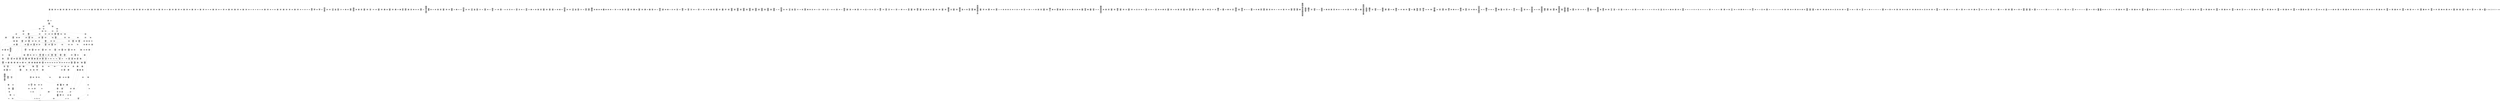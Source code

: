 /* Generated by GvGen v.1.0 (https://www.github.com/stricaud/gvgen) */

digraph G {
compound=true;
   node1 [label="[anywhere]"];
   node2 [label="# 0x0
PUSHX Data
PUSHX Data
MSTORE
CALLVALUE
ISZERO
PUSHX Data
JUMPI
"];
   node3 [label="# 0xc
PUSHX Data
REVERT
"];
   node4 [label="# 0x10
JUMPDEST
PUSHX LogicData
CALLDATASIZE
LT
PUSHX Data
JUMPI
"];
   node5 [label="# 0x1a
PUSHX Data
CALLDATALOAD
PUSHX BitData
SHR
PUSHX LogicData
GT
PUSHX Data
JUMPI
"];
   node6 [label="# 0x2b
PUSHX LogicData
GT
PUSHX Data
JUMPI
"];
   node7 [label="# 0x36
PUSHX LogicData
GT
PUSHX Data
JUMPI
"];
   node8 [label="# 0x41
PUSHX LogicData
EQ
PUSHX Data
JUMPI
"];
   node9 [label="# 0x4c
PUSHX LogicData
EQ
PUSHX Data
JUMPI
"];
   node10 [label="# 0x57
PUSHX LogicData
EQ
PUSHX Data
JUMPI
"];
   node11 [label="# 0x62
PUSHX LogicData
EQ
PUSHX Data
JUMPI
"];
   node12 [label="# 0x6d
PUSHX LogicData
EQ
PUSHX Data
JUMPI
"];
   node13 [label="# 0x78
PUSHX LogicData
EQ
PUSHX Data
JUMPI
"];
   node14 [label="# 0x83
PUSHX Data
JUMP
"];
   node15 [label="# 0x87
JUMPDEST
PUSHX LogicData
EQ
PUSHX Data
JUMPI
"];
   node16 [label="# 0x93
PUSHX LogicData
EQ
PUSHX Data
JUMPI
"];
   node17 [label="# 0x9e
PUSHX LogicData
EQ
PUSHX Data
JUMPI
"];
   node18 [label="# 0xa9
PUSHX LogicData
EQ
PUSHX Data
JUMPI
"];
   node19 [label="# 0xb4
PUSHX LogicData
EQ
PUSHX Data
JUMPI
"];
   node20 [label="# 0xbf
PUSHX LogicData
EQ
PUSHX Data
JUMPI
"];
   node21 [label="# 0xca
PUSHX Data
JUMP
"];
   node22 [label="# 0xce
JUMPDEST
PUSHX LogicData
GT
PUSHX Data
JUMPI
"];
   node23 [label="# 0xda
PUSHX LogicData
EQ
PUSHX Data
JUMPI
"];
   node24 [label="# 0xe5
PUSHX LogicData
EQ
PUSHX Data
JUMPI
"];
   node25 [label="# 0xf0
PUSHX LogicData
EQ
PUSHX Data
JUMPI
"];
   node26 [label="# 0xfb
PUSHX LogicData
EQ
PUSHX Data
JUMPI
"];
   node27 [label="# 0x106
PUSHX LogicData
EQ
PUSHX Data
JUMPI
"];
   node28 [label="# 0x111
PUSHX LogicData
EQ
PUSHX Data
JUMPI
"];
   node29 [label="# 0x11c
PUSHX Data
JUMP
"];
   node30 [label="# 0x120
JUMPDEST
PUSHX LogicData
EQ
PUSHX Data
JUMPI
"];
   node31 [label="# 0x12c
PUSHX LogicData
EQ
PUSHX Data
JUMPI
"];
   node32 [label="# 0x137
PUSHX LogicData
EQ
PUSHX Data
JUMPI
"];
   node33 [label="# 0x142
PUSHX LogicData
EQ
PUSHX Data
JUMPI
"];
   node34 [label="# 0x14d
PUSHX LogicData
EQ
PUSHX Data
JUMPI
"];
   node35 [label="# 0x158
PUSHX Data
JUMP
"];
   node36 [label="# 0x15c
JUMPDEST
PUSHX LogicData
GT
PUSHX Data
JUMPI
"];
   node37 [label="# 0x168
PUSHX LogicData
GT
PUSHX Data
JUMPI
"];
   node38 [label="# 0x173
PUSHX LogicData
EQ
PUSHX Data
JUMPI
"];
   node39 [label="# 0x17e
PUSHX LogicData
EQ
PUSHX Data
JUMPI
"];
   node40 [label="# 0x189
PUSHX LogicData
EQ
PUSHX Data
JUMPI
"];
   node41 [label="# 0x194
PUSHX LogicData
EQ
PUSHX Data
JUMPI
"];
   node42 [label="# 0x19f
PUSHX LogicData
EQ
PUSHX Data
JUMPI
"];
   node43 [label="# 0x1aa
PUSHX LogicData
EQ
PUSHX Data
JUMPI
"];
   node44 [label="# 0x1b5
PUSHX Data
JUMP
"];
   node45 [label="# 0x1b9
JUMPDEST
PUSHX LogicData
EQ
PUSHX Data
JUMPI
"];
   node46 [label="# 0x1c5
PUSHX LogicData
EQ
PUSHX Data
JUMPI
"];
   node47 [label="# 0x1d0
PUSHX LogicData
EQ
PUSHX Data
JUMPI
"];
   node48 [label="# 0x1db
PUSHX LogicData
EQ
PUSHX Data
JUMPI
"];
   node49 [label="# 0x1e6
PUSHX LogicData
EQ
PUSHX Data
JUMPI
"];
   node50 [label="# 0x1f1
PUSHX LogicData
EQ
PUSHX Data
JUMPI
"];
   node51 [label="# 0x1fc
PUSHX Data
JUMP
"];
   node52 [label="# 0x200
JUMPDEST
PUSHX LogicData
GT
PUSHX Data
JUMPI
"];
   node53 [label="# 0x20c
PUSHX LogicData
EQ
PUSHX Data
JUMPI
"];
   node54 [label="# 0x217
PUSHX LogicData
EQ
PUSHX Data
JUMPI
"];
   node55 [label="# 0x222
PUSHX LogicData
EQ
PUSHX Data
JUMPI
"];
   node56 [label="# 0x22d
PUSHX LogicData
EQ
PUSHX Data
JUMPI
"];
   node57 [label="# 0x238
PUSHX LogicData
EQ
PUSHX Data
JUMPI
"];
   node58 [label="# 0x243
PUSHX LogicData
EQ
PUSHX Data
JUMPI
"];
   node59 [label="# 0x24e
PUSHX Data
JUMP
"];
   node60 [label="# 0x252
JUMPDEST
PUSHX LogicData
EQ
PUSHX Data
JUMPI
"];
   node61 [label="# 0x25e
PUSHX LogicData
EQ
PUSHX Data
JUMPI
"];
   node62 [label="# 0x269
PUSHX LogicData
EQ
PUSHX Data
JUMPI
"];
   node63 [label="# 0x274
PUSHX LogicData
EQ
PUSHX Data
JUMPI
"];
   node64 [label="# 0x27f
PUSHX LogicData
EQ
PUSHX Data
JUMPI
"];
   node65 [label="# 0x28a
JUMPDEST
PUSHX Data
REVERT
"];
   node66 [label="# 0x28f
JUMPDEST
PUSHX Data
PUSHX Data
JUMP
"];
   node67 [label="# 0x297
JUMPDEST
PUSHX MemData
MLOAD
PUSHX Data
PUSHX Data
JUMP
"];
   node68 [label="# 0x2a4
JUMPDEST
PUSHX MemData
MLOAD
SUB
RETURN
"];
   node69 [label="# 0x2ad
JUMPDEST
PUSHX Data
PUSHX ArithData
CALLDATASIZE
SUB
ADD
PUSHX Data
PUSHX Data
JUMP
"];
   node70 [label="# 0x2c2
JUMPDEST
PUSHX Data
JUMP
"];
   node71 [label="# 0x2c7
JUMPDEST
PUSHX MemData
MLOAD
PUSHX Data
PUSHX Data
JUMP
"];
   node72 [label="# 0x2d4
JUMPDEST
PUSHX MemData
MLOAD
SUB
RETURN
"];
   node73 [label="# 0x2dd
JUMPDEST
PUSHX Data
PUSHX Data
JUMP
"];
   node74 [label="# 0x2e5
JUMPDEST
PUSHX MemData
MLOAD
PUSHX Data
PUSHX Data
JUMP
"];
   node75 [label="# 0x2f2
JUMPDEST
PUSHX MemData
MLOAD
SUB
RETURN
"];
   node76 [label="# 0x2fb
JUMPDEST
PUSHX Data
PUSHX ArithData
CALLDATASIZE
SUB
ADD
PUSHX Data
PUSHX Data
JUMP
"];
   node77 [label="# 0x310
JUMPDEST
PUSHX Data
JUMP
"];
   node78 [label="# 0x315
JUMPDEST
PUSHX MemData
MLOAD
PUSHX Data
PUSHX Data
JUMP
"];
   node79 [label="# 0x322
JUMPDEST
PUSHX MemData
MLOAD
SUB
RETURN
"];
   node80 [label="# 0x32b
JUMPDEST
PUSHX Data
PUSHX ArithData
CALLDATASIZE
SUB
ADD
PUSHX Data
PUSHX Data
JUMP
"];
   node81 [label="# 0x340
JUMPDEST
PUSHX Data
JUMP
"];
   node82 [label="# 0x345
JUMPDEST
STOP
"];
   node83 [label="# 0x347
JUMPDEST
PUSHX Data
PUSHX ArithData
CALLDATASIZE
SUB
ADD
PUSHX Data
PUSHX Data
JUMP
"];
   node84 [label="# 0x35c
JUMPDEST
PUSHX Data
JUMP
"];
   node85 [label="# 0x361
JUMPDEST
STOP
"];
   node86 [label="# 0x363
JUMPDEST
PUSHX Data
PUSHX ArithData
CALLDATASIZE
SUB
ADD
PUSHX Data
PUSHX Data
JUMP
"];
   node87 [label="# 0x378
JUMPDEST
PUSHX Data
JUMP
"];
   node88 [label="# 0x37d
JUMPDEST
PUSHX MemData
MLOAD
PUSHX Data
PUSHX Data
JUMP
"];
   node89 [label="# 0x38a
JUMPDEST
PUSHX MemData
MLOAD
SUB
RETURN
"];
   node90 [label="# 0x393
JUMPDEST
PUSHX Data
PUSHX Data
JUMP
"];
   node91 [label="# 0x39b
JUMPDEST
PUSHX MemData
MLOAD
PUSHX Data
PUSHX Data
JUMP
"];
   node92 [label="# 0x3a8
JUMPDEST
PUSHX MemData
MLOAD
SUB
RETURN
"];
   node93 [label="# 0x3b1
JUMPDEST
PUSHX Data
PUSHX ArithData
CALLDATASIZE
SUB
ADD
PUSHX Data
PUSHX Data
JUMP
"];
   node94 [label="# 0x3c6
JUMPDEST
PUSHX Data
JUMP
"];
   node95 [label="# 0x3cb
JUMPDEST
STOP
"];
   node96 [label="# 0x3cd
JUMPDEST
PUSHX Data
PUSHX Data
JUMP
"];
   node97 [label="# 0x3d5
JUMPDEST
PUSHX MemData
MLOAD
PUSHX Data
PUSHX Data
JUMP
"];
   node98 [label="# 0x3e2
JUMPDEST
PUSHX MemData
MLOAD
SUB
RETURN
"];
   node99 [label="# 0x3eb
JUMPDEST
PUSHX Data
PUSHX ArithData
CALLDATASIZE
SUB
ADD
PUSHX Data
PUSHX Data
JUMP
"];
   node100 [label="# 0x400
JUMPDEST
PUSHX Data
JUMP
"];
   node101 [label="# 0x405
JUMPDEST
STOP
"];
   node102 [label="# 0x407
JUMPDEST
PUSHX Data
PUSHX Data
JUMP
"];
   node103 [label="# 0x40f
JUMPDEST
PUSHX MemData
MLOAD
PUSHX Data
PUSHX Data
JUMP
"];
   node104 [label="# 0x41c
JUMPDEST
PUSHX MemData
MLOAD
SUB
RETURN
"];
   node105 [label="# 0x425
JUMPDEST
PUSHX Data
PUSHX Data
JUMP
"];
   node106 [label="# 0x42d
JUMPDEST
PUSHX MemData
MLOAD
PUSHX Data
PUSHX Data
JUMP
"];
   node107 [label="# 0x43a
JUMPDEST
PUSHX MemData
MLOAD
SUB
RETURN
"];
   node108 [label="# 0x443
JUMPDEST
PUSHX Data
PUSHX Data
JUMP
"];
   node109 [label="# 0x44b
JUMPDEST
PUSHX MemData
MLOAD
PUSHX Data
PUSHX Data
JUMP
"];
   node110 [label="# 0x458
JUMPDEST
PUSHX MemData
MLOAD
SUB
RETURN
"];
   node111 [label="# 0x461
JUMPDEST
PUSHX Data
PUSHX ArithData
CALLDATASIZE
SUB
ADD
PUSHX Data
PUSHX Data
JUMP
"];
   node112 [label="# 0x476
JUMPDEST
PUSHX Data
JUMP
"];
   node113 [label="# 0x47b
JUMPDEST
STOP
"];
   node114 [label="# 0x47d
JUMPDEST
PUSHX Data
PUSHX ArithData
CALLDATASIZE
SUB
ADD
PUSHX Data
PUSHX Data
JUMP
"];
   node115 [label="# 0x492
JUMPDEST
PUSHX Data
JUMP
"];
   node116 [label="# 0x497
JUMPDEST
STOP
"];
   node117 [label="# 0x499
JUMPDEST
PUSHX Data
PUSHX Data
JUMP
"];
   node118 [label="# 0x4a1
JUMPDEST
PUSHX MemData
MLOAD
PUSHX Data
PUSHX Data
JUMP
"];
   node119 [label="# 0x4ae
JUMPDEST
PUSHX MemData
MLOAD
SUB
RETURN
"];
   node120 [label="# 0x4b7
JUMPDEST
PUSHX Data
PUSHX Data
JUMP
"];
   node121 [label="# 0x4bf
JUMPDEST
PUSHX MemData
MLOAD
PUSHX Data
PUSHX Data
JUMP
"];
   node122 [label="# 0x4cc
JUMPDEST
PUSHX MemData
MLOAD
SUB
RETURN
"];
   node123 [label="# 0x4d5
JUMPDEST
PUSHX Data
PUSHX ArithData
CALLDATASIZE
SUB
ADD
PUSHX Data
PUSHX Data
JUMP
"];
   node124 [label="# 0x4ea
JUMPDEST
PUSHX Data
JUMP
"];
   node125 [label="# 0x4ef
JUMPDEST
PUSHX MemData
MLOAD
PUSHX Data
PUSHX Data
JUMP
"];
   node126 [label="# 0x4fc
JUMPDEST
PUSHX MemData
MLOAD
SUB
RETURN
"];
   node127 [label="# 0x505
JUMPDEST
PUSHX Data
PUSHX Data
JUMP
"];
   node128 [label="# 0x50d
JUMPDEST
PUSHX MemData
MLOAD
PUSHX Data
PUSHX Data
JUMP
"];
   node129 [label="# 0x51a
JUMPDEST
PUSHX MemData
MLOAD
SUB
RETURN
"];
   node130 [label="# 0x523
JUMPDEST
PUSHX Data
PUSHX ArithData
CALLDATASIZE
SUB
ADD
PUSHX Data
PUSHX Data
JUMP
"];
   node131 [label="# 0x538
JUMPDEST
PUSHX Data
JUMP
"];
   node132 [label="# 0x53d
JUMPDEST
PUSHX MemData
MLOAD
PUSHX Data
PUSHX Data
JUMP
"];
   node133 [label="# 0x54a
JUMPDEST
PUSHX MemData
MLOAD
SUB
RETURN
"];
   node134 [label="# 0x553
JUMPDEST
PUSHX Data
PUSHX ArithData
CALLDATASIZE
SUB
ADD
PUSHX Data
PUSHX Data
JUMP
"];
   node135 [label="# 0x568
JUMPDEST
PUSHX Data
JUMP
"];
   node136 [label="# 0x56d
JUMPDEST
STOP
"];
   node137 [label="# 0x56f
JUMPDEST
PUSHX Data
PUSHX Data
JUMP
"];
   node138 [label="# 0x577
JUMPDEST
PUSHX MemData
MLOAD
PUSHX Data
PUSHX Data
JUMP
"];
   node139 [label="# 0x584
JUMPDEST
PUSHX MemData
MLOAD
SUB
RETURN
"];
   node140 [label="# 0x58d
JUMPDEST
PUSHX Data
PUSHX Data
JUMP
"];
   node141 [label="# 0x595
JUMPDEST
PUSHX MemData
MLOAD
PUSHX Data
PUSHX Data
JUMP
"];
   node142 [label="# 0x5a2
JUMPDEST
PUSHX MemData
MLOAD
SUB
RETURN
"];
   node143 [label="# 0x5ab
JUMPDEST
PUSHX Data
PUSHX ArithData
CALLDATASIZE
SUB
ADD
PUSHX Data
PUSHX Data
JUMP
"];
   node144 [label="# 0x5c0
JUMPDEST
PUSHX Data
JUMP
"];
   node145 [label="# 0x5c5
JUMPDEST
PUSHX MemData
MLOAD
PUSHX Data
PUSHX Data
JUMP
"];
   node146 [label="# 0x5d2
JUMPDEST
PUSHX MemData
MLOAD
SUB
RETURN
"];
   node147 [label="# 0x5db
JUMPDEST
PUSHX Data
PUSHX ArithData
CALLDATASIZE
SUB
ADD
PUSHX Data
PUSHX Data
JUMP
"];
   node148 [label="# 0x5f0
JUMPDEST
PUSHX Data
JUMP
"];
   node149 [label="# 0x5f5
JUMPDEST
PUSHX MemData
MLOAD
PUSHX Data
PUSHX Data
JUMP
"];
   node150 [label="# 0x602
JUMPDEST
PUSHX MemData
MLOAD
SUB
RETURN
"];
   node151 [label="# 0x60b
JUMPDEST
PUSHX Data
PUSHX Data
JUMP
"];
   node152 [label="# 0x613
JUMPDEST
STOP
"];
   node153 [label="# 0x615
JUMPDEST
PUSHX Data
PUSHX Data
JUMP
"];
   node154 [label="# 0x61d
JUMPDEST
PUSHX MemData
MLOAD
PUSHX Data
PUSHX Data
JUMP
"];
   node155 [label="# 0x62a
JUMPDEST
PUSHX MemData
MLOAD
SUB
RETURN
"];
   node156 [label="# 0x633
JUMPDEST
PUSHX Data
PUSHX ArithData
CALLDATASIZE
SUB
ADD
PUSHX Data
PUSHX Data
JUMP
"];
   node157 [label="# 0x648
JUMPDEST
PUSHX Data
JUMP
"];
   node158 [label="# 0x64d
JUMPDEST
STOP
"];
   node159 [label="# 0x64f
JUMPDEST
PUSHX Data
PUSHX ArithData
CALLDATASIZE
SUB
ADD
PUSHX Data
PUSHX Data
JUMP
"];
   node160 [label="# 0x664
JUMPDEST
PUSHX Data
JUMP
"];
   node161 [label="# 0x669
JUMPDEST
PUSHX MemData
MLOAD
PUSHX Data
PUSHX Data
JUMP
"];
   node162 [label="# 0x676
JUMPDEST
PUSHX MemData
MLOAD
SUB
RETURN
"];
   node163 [label="# 0x67f
JUMPDEST
PUSHX Data
PUSHX ArithData
CALLDATASIZE
SUB
ADD
PUSHX Data
PUSHX Data
JUMP
"];
   node164 [label="# 0x694
JUMPDEST
PUSHX Data
JUMP
"];
   node165 [label="# 0x699
JUMPDEST
STOP
"];
   node166 [label="# 0x69b
JUMPDEST
PUSHX Data
PUSHX Data
JUMP
"];
   node167 [label="# 0x6a3
JUMPDEST
PUSHX MemData
MLOAD
PUSHX Data
PUSHX Data
JUMP
"];
   node168 [label="# 0x6b0
JUMPDEST
PUSHX MemData
MLOAD
SUB
RETURN
"];
   node169 [label="# 0x6b9
JUMPDEST
PUSHX Data
PUSHX ArithData
CALLDATASIZE
SUB
ADD
PUSHX Data
PUSHX Data
JUMP
"];
   node170 [label="# 0x6ce
JUMPDEST
PUSHX Data
JUMP
"];
   node171 [label="# 0x6d3
JUMPDEST
PUSHX MemData
MLOAD
PUSHX Data
PUSHX Data
JUMP
"];
   node172 [label="# 0x6e0
JUMPDEST
PUSHX MemData
MLOAD
SUB
RETURN
"];
   node173 [label="# 0x6e9
JUMPDEST
PUSHX Data
PUSHX Data
JUMP
"];
   node174 [label="# 0x6f1
JUMPDEST
PUSHX MemData
MLOAD
PUSHX Data
PUSHX Data
JUMP
"];
   node175 [label="# 0x6fe
JUMPDEST
PUSHX MemData
MLOAD
SUB
RETURN
"];
   node176 [label="# 0x707
JUMPDEST
PUSHX Data
PUSHX ArithData
CALLDATASIZE
SUB
ADD
PUSHX Data
PUSHX Data
JUMP
"];
   node177 [label="# 0x71c
JUMPDEST
PUSHX Data
JUMP
"];
   node178 [label="# 0x721
JUMPDEST
PUSHX MemData
MLOAD
PUSHX Data
PUSHX Data
JUMP
"];
   node179 [label="# 0x72e
JUMPDEST
PUSHX MemData
MLOAD
SUB
RETURN
"];
   node180 [label="# 0x737
JUMPDEST
PUSHX Data
PUSHX ArithData
CALLDATASIZE
SUB
ADD
PUSHX Data
PUSHX Data
JUMP
"];
   node181 [label="# 0x74c
JUMPDEST
PUSHX Data
JUMP
"];
   node182 [label="# 0x751
JUMPDEST
STOP
"];
   node183 [label="# 0x753
JUMPDEST
PUSHX Data
PUSHX ArithData
CALLDATASIZE
SUB
ADD
PUSHX Data
PUSHX Data
JUMP
"];
   node184 [label="# 0x768
JUMPDEST
PUSHX Data
JUMP
"];
   node185 [label="# 0x76d
JUMPDEST
STOP
"];
   node186 [label="# 0x76f
JUMPDEST
PUSHX Data
PUSHX ArithData
CALLDATASIZE
SUB
ADD
PUSHX Data
PUSHX Data
JUMP
"];
   node187 [label="# 0x784
JUMPDEST
PUSHX Data
JUMP
"];
   node188 [label="# 0x789
JUMPDEST
STOP
"];
   node189 [label="# 0x78b
JUMPDEST
PUSHX Data
PUSHX ArithData
CALLDATASIZE
SUB
ADD
PUSHX Data
PUSHX Data
JUMP
"];
   node190 [label="# 0x7a0
JUMPDEST
PUSHX Data
JUMP
"];
   node191 [label="# 0x7a5
JUMPDEST
PUSHX MemData
MLOAD
PUSHX Data
PUSHX Data
JUMP
"];
   node192 [label="# 0x7b2
JUMPDEST
PUSHX MemData
MLOAD
SUB
RETURN
"];
   node193 [label="# 0x7bb
JUMPDEST
PUSHX Data
PUSHX ArithData
CALLDATASIZE
SUB
ADD
PUSHX Data
PUSHX Data
JUMP
"];
   node194 [label="# 0x7d0
JUMPDEST
PUSHX Data
JUMP
"];
   node195 [label="# 0x7d5
JUMPDEST
STOP
"];
   node196 [label="# 0x7d7
JUMPDEST
PUSHX Data
PUSHX ArithData
CALLDATASIZE
SUB
ADD
PUSHX Data
PUSHX Data
JUMP
"];
   node197 [label="# 0x7ec
JUMPDEST
PUSHX Data
JUMP
"];
   node198 [label="# 0x7f1
JUMPDEST
PUSHX MemData
MLOAD
PUSHX Data
PUSHX Data
JUMP
"];
   node199 [label="# 0x7fe
JUMPDEST
PUSHX MemData
MLOAD
SUB
RETURN
"];
   node200 [label="# 0x807
JUMPDEST
PUSHX Data
PUSHX Data
JUMP
"];
   node201 [label="# 0x80f
JUMPDEST
PUSHX MemData
MLOAD
PUSHX Data
PUSHX Data
JUMP
"];
   node202 [label="# 0x81c
JUMPDEST
PUSHX MemData
MLOAD
SUB
RETURN
"];
   node203 [label="# 0x825
JUMPDEST
PUSHX Data
PUSHX Data
JUMP
"];
   node204 [label="# 0x82d
JUMPDEST
PUSHX MemData
MLOAD
PUSHX Data
PUSHX Data
JUMP
"];
   node205 [label="# 0x83a
JUMPDEST
PUSHX MemData
MLOAD
SUB
RETURN
"];
   node206 [label="# 0x843
JUMPDEST
PUSHX Data
PUSHX ArithData
CALLDATASIZE
SUB
ADD
PUSHX Data
PUSHX Data
JUMP
"];
   node207 [label="# 0x858
JUMPDEST
PUSHX Data
JUMP
"];
   node208 [label="# 0x85d
JUMPDEST
PUSHX MemData
MLOAD
PUSHX Data
PUSHX Data
JUMP
"];
   node209 [label="# 0x86a
JUMPDEST
PUSHX MemData
MLOAD
SUB
RETURN
"];
   node210 [label="# 0x873
JUMPDEST
PUSHX Data
PUSHX ArithData
CALLDATASIZE
SUB
ADD
PUSHX Data
PUSHX Data
JUMP
"];
   node211 [label="# 0x888
JUMPDEST
PUSHX Data
JUMP
"];
   node212 [label="# 0x88d
JUMPDEST
STOP
"];
   node213 [label="# 0x88f
JUMPDEST
PUSHX Data
PUSHX ArithData
CALLDATASIZE
SUB
ADD
PUSHX Data
PUSHX Data
JUMP
"];
   node214 [label="# 0x8a4
JUMPDEST
PUSHX Data
JUMP
"];
   node215 [label="# 0x8a9
JUMPDEST
STOP
"];
   node216 [label="# 0x8ab
JUMPDEST
PUSHX Data
PUSHX Data
PUSHX Data
PUSHX Data
JUMP
"];
   node217 [label="# 0x8bb
JUMPDEST
JUMP
"];
   node218 [label="# 0x8be
JUMPDEST
PUSHX Data
PUSHX BitData
PUSHX BitData
SHL
PUSHX BitData
NOT
AND
EQ
PUSHX Data
JUMPI
"];
   node219 [label="# 0x8ef
PUSHX BitData
PUSHX BitData
SHL
PUSHX BitData
NOT
AND
EQ
"];
   node220 [label="# 0x919
JUMPDEST
PUSHX Data
JUMPI
"];
   node221 [label="# 0x91f
PUSHX BitData
PUSHX BitData
SHL
PUSHX BitData
NOT
AND
EQ
"];
   node222 [label="# 0x949
JUMPDEST
JUMP
"];
   node223 [label="# 0x950
JUMPDEST
PUSHX Data
PUSHX StorData
SLOAD
PUSHX Data
PUSHX Data
JUMP
"];
   node224 [label="# 0x95f
JUMPDEST
PUSHX ArithData
ADD
PUSHX ArithData
DIV
MUL
PUSHX ArithData
ADD
PUSHX MemData
MLOAD
ADD
PUSHX Data
MSTORE
MSTORE
PUSHX ArithData
ADD
SLOAD
PUSHX Data
PUSHX Data
JUMP
"];
   node225 [label="# 0x98b
JUMPDEST
ISZERO
PUSHX Data
JUMPI
"];
   node226 [label="# 0x992
PUSHX LogicData
LT
PUSHX Data
JUMPI
"];
   node227 [label="# 0x99a
PUSHX ArithData
SLOAD
DIV
MUL
MSTORE
PUSHX ArithData
ADD
PUSHX Data
JUMP
"];
   node228 [label="# 0x9ad
JUMPDEST
ADD
PUSHX Data
MSTORE
PUSHX Data
PUSHX Data
SHA3
"];
   node229 [label="# 0x9bb
JUMPDEST
SLOAD
MSTORE
PUSHX ArithData
ADD
PUSHX ArithData
ADD
GT
PUSHX Data
JUMPI
"];
   node230 [label="# 0x9cf
SUB
PUSHX BitData
AND
ADD
"];
   node231 [label="# 0x9d8
JUMPDEST
JUMP
"];
   node232 [label="# 0x9e2
JUMPDEST
PUSHX Data
PUSHX Data
PUSHX Data
JUMP
"];
   node233 [label="# 0x9ed
JUMPDEST
PUSHX Data
JUMPI
"];
   node234 [label="# 0x9f2
PUSHX MemData
MLOAD
PUSHX Data
MSTORE
PUSHX ArithData
ADD
PUSHX MemData
MLOAD
SUB
REVERT
"];
   node235 [label="# 0xa23
JUMPDEST
PUSHX Data
PUSHX ArithData
MSTORE
PUSHX ArithData
ADD
MSTORE
PUSHX ArithData
ADD
PUSHX Data
SHA3
PUSHX ArithData
SLOAD
PUSHX ArithData
EXP
DIV
PUSHX BitData
AND
JUMP
"];
   node236 [label="# 0xa5e
JUMPDEST
PUSHX Data
PUSHX Data
JUMP
"];
   node237 [label="# 0xa66
JUMPDEST
PUSHX BitData
AND
PUSHX Data
PUSHX Data
JUMP
"];
   node238 [label="# 0xa84
JUMPDEST
PUSHX BitData
AND
EQ
PUSHX Data
JUMPI
"];
   node239 [label="# 0xaa0
PUSHX MemData
MLOAD
PUSHX Data
MSTORE
PUSHX ArithData
ADD
PUSHX Data
PUSHX Data
JUMP
"];
   node240 [label="# 0xad1
JUMPDEST
PUSHX MemData
MLOAD
SUB
REVERT
"];
   node241 [label="# 0xada
JUMPDEST
PUSHX LogicData
LT
ISZERO
ISZERO
PUSHX Data
JUMPI
"];
   node242 [label="# 0xae6
PUSHX LogicData
GT
ISZERO
"];
   node243 [label="# 0xaec
JUMPDEST
PUSHX Data
JUMPI
"];
   node244 [label="# 0xaf1
PUSHX MemData
MLOAD
PUSHX Data
MSTORE
PUSHX ArithData
ADD
PUSHX Data
PUSHX Data
JUMP
"];
   node245 [label="# 0xb22
JUMPDEST
PUSHX MemData
MLOAD
SUB
REVERT
"];
   node246 [label="# 0xb2b
JUMPDEST
PUSHX Data
PUSHX Data
PUSHX BitData
PUSHX BitData
AND
JUMP
"];
   node247 [label="# 0xb3f
JUMPDEST
ISZERO
PUSHX Data
JUMPI
"];
   node248 [label="# 0xb45
PUSHX MemData
MLOAD
PUSHX Data
MSTORE
PUSHX ArithData
ADD
PUSHX Data
PUSHX Data
JUMP
"];
   node249 [label="# 0xb76
JUMPDEST
PUSHX MemData
MLOAD
SUB
REVERT
"];
   node250 [label="# 0xb7f
JUMPDEST
PUSHX Data
PUSHX Data
PUSHX BitData
PUSHX BitData
AND
JUMP
"];
   node251 [label="# 0xb93
JUMPDEST
JUMP
"];
   node252 [label="# 0xb97
JUMPDEST
PUSHX Data
PUSHX Data
PUSHX Data
JUMP
"];
   node253 [label="# 0xba2
JUMPDEST
PUSHX BitData
AND
PUSHX BitData
AND
EQ
ISZERO
PUSHX Data
JUMPI
"];
   node254 [label="# 0xbd9
PUSHX MemData
MLOAD
PUSHX Data
MSTORE
PUSHX ArithData
ADD
PUSHX MemData
MLOAD
SUB
REVERT
"];
   node255 [label="# 0xc0a
JUMPDEST
PUSHX BitData
AND
PUSHX Data
PUSHX Data
JUMP
"];
   node256 [label="# 0xc29
JUMPDEST
PUSHX BitData
AND
EQ
PUSHX Data
JUMPI
"];
   node257 [label="# 0xc45
PUSHX Data
PUSHX Data
PUSHX Data
JUMP
"];
   node258 [label="# 0xc50
JUMPDEST
PUSHX Data
JUMP
"];
   node259 [label="# 0xc55
JUMPDEST
PUSHX Data
JUMPI
"];
   node260 [label="# 0xc5a
PUSHX MemData
MLOAD
PUSHX Data
MSTORE
PUSHX ArithData
ADD
PUSHX MemData
MLOAD
SUB
REVERT
"];
   node261 [label="# 0xc8b
JUMPDEST
"];
   node262 [label="# 0xc8c
JUMPDEST
PUSHX Data
PUSHX ArithData
MSTORE
PUSHX ArithData
ADD
MSTORE
PUSHX ArithData
ADD
PUSHX Data
SHA3
PUSHX ArithData
PUSHX ArithData
EXP
SLOAD
PUSHX ArithData
MUL
NOT
AND
PUSHX BitData
AND
MUL
OR
SSTORE
PUSHX BitData
AND
PUSHX BitData
AND
PUSHX Data
PUSHX MemData
MLOAD
PUSHX MemData
MLOAD
SUB
LOGX
JUMP
"];
   node263 [label="# 0xd3e
JUMPDEST
PUSHX Data
PUSHX Data
MSTORE
PUSHX Data
MSTORE
PUSHX Data
PUSHX Data
SHA3
PUSHX Data
SLOAD
JUMP
"];
   node264 [label="# 0xd56
JUMPDEST
PUSHX Data
PUSHX Data
PUSHX Data
JUMP
"];
   node265 [label="# 0xd60
JUMPDEST
PUSHX StorData
SLOAD
PUSHX StorData
SLOAD
SUB
SUB
JUMP
"];
   node266 [label="# 0xd6d
JUMPDEST
PUSHX Data
PUSHX Data
JUMP
"];
   node267 [label="# 0xd78
JUMPDEST
JUMP
"];
   node268 [label="# 0xd7d
JUMPDEST
PUSHX Data
JUMP
"];
   node269 [label="# 0xd84
JUMPDEST
PUSHX Data
PUSHX Data
JUMP
"];
   node270 [label="# 0xd8c
JUMPDEST
PUSHX BitData
AND
PUSHX Data
PUSHX Data
JUMP
"];
   node271 [label="# 0xdaa
JUMPDEST
PUSHX BitData
AND
EQ
PUSHX Data
JUMPI
"];
   node272 [label="# 0xdc6
PUSHX MemData
MLOAD
PUSHX Data
MSTORE
PUSHX ArithData
ADD
PUSHX Data
PUSHX Data
JUMP
"];
   node273 [label="# 0xdf7
JUMPDEST
PUSHX MemData
MLOAD
SUB
REVERT
"];
   node274 [label="# 0xe00
JUMPDEST
PUSHX Data
SSTORE
JUMP
"];
   node275 [label="# 0xe0a
JUMPDEST
PUSHX Data
JUMP
"];
   node276 [label="# 0xe10
JUMPDEST
PUSHX StorData
SLOAD
JUMP
"];
   node277 [label="# 0xe16
JUMPDEST
PUSHX Data
JUMP
"];
   node278 [label="# 0xe1d
JUMPDEST
PUSHX Data
PUSHX MemData
MLOAD
PUSHX ArithData
ADD
PUSHX Data
MSTORE
PUSHX Data
MSTORE
PUSHX Data
JUMP
"];
   node279 [label="# 0xe38
JUMPDEST
JUMP
"];
   node280 [label="# 0xe3d
JUMPDEST
PUSHX Data
PUSHX Data
PUSHX Data
JUMP
"];
   node281 [label="# 0xe48
JUMPDEST
JUMP
"];
   node282 [label="# 0xe4b
JUMPDEST
PUSHX Data
PUSHX Data
TIMESTAMP
PUSHX Data
JUMP
"];
   node283 [label="# 0xe56
JUMPDEST
JUMP
"];
   node284 [label="# 0xe5b
JUMPDEST
PUSHX StorData
SLOAD
PUSHX Data
PUSHX Data
JUMP
"];
   node285 [label="# 0xe68
JUMPDEST
PUSHX ArithData
ADD
PUSHX ArithData
DIV
MUL
PUSHX ArithData
ADD
PUSHX MemData
MLOAD
ADD
PUSHX Data
MSTORE
MSTORE
PUSHX ArithData
ADD
SLOAD
PUSHX Data
PUSHX Data
JUMP
"];
   node286 [label="# 0xe94
JUMPDEST
ISZERO
PUSHX Data
JUMPI
"];
   node287 [label="# 0xe9b
PUSHX LogicData
LT
PUSHX Data
JUMPI
"];
   node288 [label="# 0xea3
PUSHX ArithData
SLOAD
DIV
MUL
MSTORE
PUSHX ArithData
ADD
PUSHX Data
JUMP
"];
   node289 [label="# 0xeb6
JUMPDEST
ADD
PUSHX Data
MSTORE
PUSHX Data
PUSHX Data
SHA3
"];
   node290 [label="# 0xec4
JUMPDEST
SLOAD
MSTORE
PUSHX ArithData
ADD
PUSHX ArithData
ADD
GT
PUSHX Data
JUMPI
"];
   node291 [label="# 0xed8
SUB
PUSHX BitData
AND
ADD
"];
   node292 [label="# 0xee1
JUMPDEST
JUMP
"];
   node293 [label="# 0xee9
JUMPDEST
PUSHX Data
PUSHX Data
MLOAD
PUSHX Data
PUSHX LogicData
GT
ISZERO
PUSHX Data
JUMPI
"];
   node294 [label="# 0xf05
PUSHX Data
PUSHX Data
JUMP
"];
   node295 [label="# 0xf0c
JUMPDEST
"];
   node296 [label="# 0xf0d
JUMPDEST
PUSHX MemData
MLOAD
MSTORE
PUSHX ArithData
MUL
PUSHX ArithData
ADD
ADD
PUSHX Data
MSTORE
ISZERO
PUSHX Data
JUMPI
"];
   node297 [label="# 0xf27
PUSHX ArithData
ADD
"];
   node298 [label="# 0xf2b
JUMPDEST
PUSHX Data
PUSHX Data
JUMP
"];
   node299 [label="# 0xf33
JUMPDEST
MSTORE
PUSHX ArithData
ADD
PUSHX ArithData
SUB
PUSHX Data
JUMPI
"];
   node300 [label="# 0xf44
"];
   node301 [label="# 0xf46
JUMPDEST
PUSHX Data
"];
   node302 [label="# 0xf4c
JUMPDEST
EQ
PUSHX Data
JUMPI
"];
   node303 [label="# 0xf54
PUSHX Data
MLOAD
LT
PUSHX Data
JUMPI
"];
   node304 [label="# 0xf61
PUSHX Data
PUSHX Data
JUMP
"];
   node305 [label="# 0xf68
JUMPDEST
"];
   node306 [label="# 0xf69
JUMPDEST
PUSHX ArithData
MUL
PUSHX ArithData
ADD
ADD
MLOAD
PUSHX Data
JUMP
"];
   node307 [label="# 0xf76
JUMPDEST
MLOAD
LT
PUSHX Data
JUMPI
"];
   node308 [label="# 0xf81
PUSHX Data
PUSHX Data
JUMP
"];
   node309 [label="# 0xf88
JUMPDEST
"];
   node310 [label="# 0xf89
JUMPDEST
PUSHX ArithData
MUL
PUSHX ArithData
ADD
ADD
MSTORE
PUSHX ArithData
ADD
PUSHX Data
JUMP
"];
   node311 [label="# 0xf9f
JUMPDEST
JUMP
"];
   node312 [label="# 0xfaa
JUMPDEST
PUSHX StorData
PUSHX ArithData
SLOAD
PUSHX ArithData
EXP
DIV
PUSHX BitData
AND
JUMP
"];
   node313 [label="# 0xfbd
JUMPDEST
PUSHX Data
PUSHX Data
PUSHX Data
JUMP
"];
   node314 [label="# 0xfc8
JUMPDEST
JUMP
"];
   node315 [label="# 0xfcf
JUMPDEST
PUSHX Data
PUSHX Data
JUMP
"];
   node316 [label="# 0xfd7
JUMPDEST
PUSHX BitData
AND
PUSHX Data
PUSHX Data
JUMP
"];
   node317 [label="# 0xff5
JUMPDEST
PUSHX BitData
AND
EQ
PUSHX Data
JUMPI
"];
   node318 [label="# 0x1011
PUSHX MemData
MLOAD
PUSHX Data
MSTORE
PUSHX ArithData
ADD
PUSHX Data
PUSHX Data
JUMP
"];
   node319 [label="# 0x1042
JUMPDEST
PUSHX MemData
MLOAD
SUB
REVERT
"];
   node320 [label="# 0x104b
JUMPDEST
PUSHX Data
MLOAD
PUSHX ArithData
ADD
PUSHX Data
PUSHX Data
JUMP
"];
   node321 [label="# 0x1061
JUMPDEST
PUSHX Data
MLOAD
PUSHX ArithData
ADD
PUSHX Data
PUSHX Data
JUMP
"];
   node322 [label="# 0x1078
JUMPDEST
JUMP
"];
   node323 [label="# 0x107d
JUMPDEST
PUSHX Data
PUSHX Data
PUSHX Data
PUSHX Data
PUSHX Data
JUMP
"];
   node324 [label="# 0x108f
JUMPDEST
PUSHX Data
PUSHX Data
JUMP
"];
   node325 [label="# 0x1099
JUMPDEST
PUSHX Data
PUSHX Data
PUSHX Data
JUMP
"];
   node326 [label="# 0x10a7
JUMPDEST
JUMP
"];
   node327 [label="# 0x10aa
JUMPDEST
PUSHX StorData
SLOAD
PUSHX Data
PUSHX Data
JUMP
"];
   node328 [label="# 0x10b7
JUMPDEST
PUSHX ArithData
ADD
PUSHX ArithData
DIV
MUL
PUSHX ArithData
ADD
PUSHX MemData
MLOAD
ADD
PUSHX Data
MSTORE
MSTORE
PUSHX ArithData
ADD
SLOAD
PUSHX Data
PUSHX Data
JUMP
"];
   node329 [label="# 0x10e3
JUMPDEST
ISZERO
PUSHX Data
JUMPI
"];
   node330 [label="# 0x10ea
PUSHX LogicData
LT
PUSHX Data
JUMPI
"];
   node331 [label="# 0x10f2
PUSHX ArithData
SLOAD
DIV
MUL
MSTORE
PUSHX ArithData
ADD
PUSHX Data
JUMP
"];
   node332 [label="# 0x1105
JUMPDEST
ADD
PUSHX Data
MSTORE
PUSHX Data
PUSHX Data
SHA3
"];
   node333 [label="# 0x1113
JUMPDEST
SLOAD
MSTORE
PUSHX ArithData
ADD
PUSHX ArithData
ADD
GT
PUSHX Data
JUMPI
"];
   node334 [label="# 0x1127
SUB
PUSHX BitData
AND
ADD
"];
   node335 [label="# 0x1130
JUMPDEST
JUMP
"];
   node336 [label="# 0x1138
JUMPDEST
PUSHX BitData
PUSHX BitData
AND
PUSHX BitData
AND
EQ
ISZERO
PUSHX Data
JUMPI
"];
   node337 [label="# 0x116f
PUSHX MemData
MLOAD
PUSHX Data
MSTORE
PUSHX ArithData
ADD
PUSHX MemData
MLOAD
SUB
REVERT
"];
   node338 [label="# 0x11a0
JUMPDEST
PUSHX BitData
PUSHX Data
PUSHX ArithData
PUSHX BitData
AND
PUSHX BitData
AND
MSTORE
PUSHX ArithData
ADD
MSTORE
PUSHX ArithData
ADD
PUSHX Data
SHA3
SLOAD
AND
JUMP
"];
   node339 [label="# 0x11f1
JUMPDEST
PUSHX LogicData
PUSHX StorData
SLOAD
LT
ISZERO
ISZERO
PUSHX Data
JUMPI
"];
   node340 [label="# 0x1200
PUSHX LogicData
PUSHX StorData
SLOAD
GT
ISZERO
"];
   node341 [label="# 0x1208
JUMPDEST
ISZERO
PUSHX Data
JUMPI
"];
   node342 [label="# 0x120e
PUSHX StorData
SLOAD
PUSHX Data
JUMP
"];
   node343 [label="# 0x1217
JUMPDEST
PUSHX Data
PUSHX Data
PUSHX Data
PUSHX Data
PUSHX Data
PUSHX Data
PUSHX Data
JUMP
"];
   node344 [label="# 0x122f
JUMPDEST
PUSHX Data
PUSHX Data
JUMP
"];
   node345 [label="# 0x1239
JUMPDEST
PUSHX Data
PUSHX Data
PUSHX Data
JUMP
"];
   node346 [label="# 0x1247
JUMPDEST
PUSHX Data
PUSHX Data
JUMP
"];
   node347 [label="# 0x1252
JUMPDEST
PUSHX Data
PUSHX Data
JUMP
"];
   node348 [label="# 0x125c
JUMPDEST
PUSHX Data
PUSHX Data
PUSHX Data
PUSHX Data
PUSHX Data
PUSHX Data
JUMP
"];
   node349 [label="# 0x1281
JUMPDEST
PUSHX Data
PUSHX Data
JUMP
"];
   node350 [label="# 0x128b
JUMPDEST
PUSHX Data
PUSHX Data
JUMP
"];
   node351 [label="# 0x1295
JUMPDEST
PUSHX Data
PUSHX Data
JUMP
"];
   node352 [label="# 0x129f
JUMPDEST
"];
   node353 [label="# 0x12a3
JUMPDEST
JUMP
"];
   node354 [label="# 0x12a8
JUMPDEST
PUSHX Data
PUSHX Data
JUMP
"];
   node355 [label="# 0x12b0
JUMPDEST
PUSHX BitData
AND
PUSHX Data
PUSHX Data
JUMP
"];
   node356 [label="# 0x12ce
JUMPDEST
PUSHX BitData
AND
EQ
PUSHX Data
JUMPI
"];
   node357 [label="# 0x12ea
PUSHX MemData
MLOAD
PUSHX Data
MSTORE
PUSHX ArithData
ADD
PUSHX Data
PUSHX Data
JUMP
"];
   node358 [label="# 0x131b
JUMPDEST
PUSHX MemData
MLOAD
SUB
REVERT
"];
   node359 [label="# 0x1324
JUMPDEST
PUSHX Data
PUSHX Data
PUSHX Data
JUMP
"];
   node360 [label="# 0x132e
JUMPDEST
JUMP
"];
   node361 [label="# 0x1330
JUMPDEST
PUSHX Data
PUSHX Data
TIMESTAMP
PUSHX Data
JUMP
"];
   node362 [label="# 0x133b
JUMPDEST
JUMP
"];
   node363 [label="# 0x1340
JUMPDEST
PUSHX Data
PUSHX Data
JUMP
"];
   node364 [label="# 0x1348
JUMPDEST
PUSHX BitData
AND
PUSHX Data
PUSHX Data
JUMP
"];
   node365 [label="# 0x1366
JUMPDEST
PUSHX BitData
AND
EQ
PUSHX Data
JUMPI
"];
   node366 [label="# 0x1382
PUSHX MemData
MLOAD
PUSHX Data
MSTORE
PUSHX ArithData
ADD
PUSHX Data
PUSHX Data
JUMP
"];
   node367 [label="# 0x13b3
JUMPDEST
PUSHX MemData
MLOAD
SUB
REVERT
"];
   node368 [label="# 0x13bc
JUMPDEST
PUSHX Data
PUSHX Data
PUSHX BitData
PUSHX BitData
AND
JUMP
"];
   node369 [label="# 0x13d0
JUMPDEST
PUSHX Data
JUMPI
"];
   node370 [label="# 0x13d5
PUSHX MemData
MLOAD
PUSHX Data
MSTORE
PUSHX ArithData
ADD
PUSHX Data
PUSHX Data
JUMP
"];
   node371 [label="# 0x1406
JUMPDEST
PUSHX MemData
MLOAD
SUB
REVERT
"];
   node372 [label="# 0x140f
JUMPDEST
PUSHX Data
PUSHX Data
PUSHX BitData
PUSHX BitData
AND
JUMP
"];
   node373 [label="# 0x1423
JUMPDEST
JUMP
"];
   node374 [label="# 0x1427
JUMPDEST
PUSHX Data
PUSHX Data
PUSHX Data
PUSHX Data
PUSHX Data
JUMP
"];
   node375 [label="# 0x1437
JUMPDEST
PUSHX Data
PUSHX LogicData
GT
ISZERO
PUSHX Data
JUMPI
"];
   node376 [label="# 0x144d
PUSHX Data
PUSHX Data
JUMP
"];
   node377 [label="# 0x1454
JUMPDEST
"];
   node378 [label="# 0x1455
JUMPDEST
PUSHX MemData
MLOAD
MSTORE
PUSHX ArithData
MUL
PUSHX ArithData
ADD
ADD
PUSHX Data
MSTORE
ISZERO
PUSHX Data
JUMPI
"];
   node379 [label="# 0x146f
PUSHX ArithData
ADD
PUSHX ArithData
MUL
CALLDATASIZE
CALLDATACOPY
ADD
"];
   node380 [label="# 0x1483
JUMPDEST
PUSHX Data
PUSHX Data
JUMP
"];
   node381 [label="# 0x148e
JUMPDEST
PUSHX Data
PUSHX Data
PUSHX Data
JUMP
"];
   node382 [label="# 0x1498
JUMPDEST
"];
   node383 [label="# 0x149b
JUMPDEST
EQ
PUSHX Data
JUMPI
"];
   node384 [label="# 0x14a3
PUSHX Data
PUSHX Data
JUMP
"];
   node385 [label="# 0x14ab
JUMPDEST
PUSHX ArithData
ADD
MLOAD
ISZERO
PUSHX Data
JUMPI
"];
   node386 [label="# 0x14b8
PUSHX Data
JUMP
"];
   node387 [label="# 0x14bc
JUMPDEST
PUSHX BitData
PUSHX BitData
AND
PUSHX ArithData
ADD
MLOAD
PUSHX BitData
AND
EQ
PUSHX Data
JUMPI
"];
   node388 [label="# 0x14f5
PUSHX ArithData
ADD
MLOAD
"];
   node389 [label="# 0x14fc
JUMPDEST
PUSHX BitData
AND
PUSHX BitData
AND
EQ
ISZERO
PUSHX Data
JUMPI
"];
   node390 [label="# 0x1531
PUSHX ArithData
ADD
MLOAD
LT
PUSHX Data
JUMPI
"];
   node391 [label="# 0x1542
PUSHX Data
PUSHX Data
JUMP
"];
   node392 [label="# 0x1549
JUMPDEST
"];
   node393 [label="# 0x154a
JUMPDEST
PUSHX ArithData
MUL
PUSHX ArithData
ADD
ADD
MSTORE
"];
   node394 [label="# 0x1557
JUMPDEST
"];
   node395 [label="# 0x1558
JUMPDEST
PUSHX ArithData
ADD
PUSHX Data
JUMP
"];
   node396 [label="# 0x1563
JUMPDEST
JUMP
"];
   node397 [label="# 0x1571
JUMPDEST
PUSHX Data
PUSHX Data
JUMP
"];
   node398 [label="# 0x1579
JUMPDEST
PUSHX BitData
AND
PUSHX Data
PUSHX Data
JUMP
"];
   node399 [label="# 0x1597
JUMPDEST
PUSHX BitData
AND
EQ
PUSHX Data
JUMPI
"];
   node400 [label="# 0x15b3
PUSHX MemData
MLOAD
PUSHX Data
MSTORE
PUSHX ArithData
ADD
PUSHX Data
PUSHX Data
JUMP
"];
   node401 [label="# 0x15e4
JUMPDEST
PUSHX MemData
MLOAD
SUB
REVERT
"];
   node402 [label="# 0x15ed
JUMPDEST
PUSHX Data
SSTORE
PUSHX Data
PUSHX MemData
MLOAD
PUSHX Data
PUSHX Data
JUMP
"];
   node403 [label="# 0x1623
JUMPDEST
PUSHX MemData
MLOAD
SUB
LOGX
JUMP
"];
   node404 [label="# 0x162e
JUMPDEST
PUSHX Data
PUSHX StorData
PUSHX ArithData
SLOAD
PUSHX ArithData
EXP
DIV
PUSHX BitData
AND
JUMP
"];
   node405 [label="# 0x1658
JUMPDEST
PUSHX Data
PUSHX Data
PUSHX Data
PUSHX Data
JUMP
"];
   node406 [label="# 0x1665
JUMPDEST
PUSHX LogicData
EQ
ISZERO
PUSHX Data
JUMPI
"];
   node407 [label="# 0x1671
PUSHX MemData
MLOAD
PUSHX ArithData
ADD
PUSHX Data
MSTORE
PUSHX Data
MSTORE
PUSHX ArithData
ADD
PUSHX Data
MSTORE
PUSHX Data
JUMP
"];
   node408 [label="# 0x16ae
JUMPDEST
PUSHX LogicData
EQ
ISZERO
PUSHX Data
JUMPI
"];
   node409 [label="# 0x16b8
PUSHX MemData
MLOAD
PUSHX ArithData
ADD
PUSHX Data
MSTORE
PUSHX Data
MSTORE
PUSHX ArithData
ADD
PUSHX Data
MSTORE
PUSHX Data
JUMP
"];
   node410 [label="# 0x16f5
JUMPDEST
PUSHX LogicData
EQ
ISZERO
PUSHX Data
JUMPI
"];
   node411 [label="# 0x16ff
PUSHX MemData
MLOAD
PUSHX ArithData
ADD
PUSHX Data
MSTORE
PUSHX Data
MSTORE
PUSHX ArithData
ADD
PUSHX Data
MSTORE
PUSHX Data
JUMP
"];
   node412 [label="# 0x173c
JUMPDEST
PUSHX LogicData
EQ
ISZERO
PUSHX Data
JUMPI
"];
   node413 [label="# 0x1746
PUSHX MemData
MLOAD
PUSHX ArithData
ADD
PUSHX Data
MSTORE
PUSHX Data
MSTORE
PUSHX ArithData
ADD
PUSHX Data
MSTORE
PUSHX Data
JUMP
"];
   node414 [label="# 0x1783
JUMPDEST
PUSHX LogicData
EQ
ISZERO
PUSHX Data
JUMPI
"];
   node415 [label="# 0x178d
PUSHX MemData
MLOAD
PUSHX ArithData
ADD
PUSHX Data
MSTORE
PUSHX Data
MSTORE
PUSHX ArithData
ADD
PUSHX Data
MSTORE
PUSHX Data
JUMP
"];
   node416 [label="# 0x17ca
JUMPDEST
PUSHX LogicData
EQ
ISZERO
PUSHX Data
JUMPI
"];
   node417 [label="# 0x17d4
PUSHX MemData
MLOAD
PUSHX ArithData
ADD
PUSHX Data
MSTORE
PUSHX Data
MSTORE
PUSHX ArithData
ADD
PUSHX Data
MSTORE
PUSHX Data
JUMP
"];
   node418 [label="# 0x1811
JUMPDEST
PUSHX LogicData
EQ
ISZERO
PUSHX Data
JUMPI
"];
   node419 [label="# 0x181b
PUSHX MemData
MLOAD
PUSHX ArithData
ADD
PUSHX Data
MSTORE
PUSHX Data
MSTORE
PUSHX ArithData
ADD
PUSHX Data
MSTORE
PUSHX Data
JUMP
"];
   node420 [label="# 0x1858
JUMPDEST
PUSHX LogicData
EQ
ISZERO
PUSHX Data
JUMPI
"];
   node421 [label="# 0x1862
PUSHX MemData
MLOAD
PUSHX ArithData
ADD
PUSHX Data
MSTORE
PUSHX Data
MSTORE
PUSHX ArithData
ADD
PUSHX Data
MSTORE
PUSHX Data
JUMP
"];
   node422 [label="# 0x189f
JUMPDEST
"];
   node423 [label="# 0x18a1
JUMPDEST
JUMP
"];
   node424 [label="# 0x18a6
JUMPDEST
PUSHX Data
PUSHX StorData
SLOAD
PUSHX Data
PUSHX Data
JUMP
"];
   node425 [label="# 0x18b5
JUMPDEST
PUSHX ArithData
ADD
PUSHX ArithData
DIV
MUL
PUSHX ArithData
ADD
PUSHX MemData
MLOAD
ADD
PUSHX Data
MSTORE
MSTORE
PUSHX ArithData
ADD
SLOAD
PUSHX Data
PUSHX Data
JUMP
"];
   node426 [label="# 0x18e1
JUMPDEST
ISZERO
PUSHX Data
JUMPI
"];
   node427 [label="# 0x18e8
PUSHX LogicData
LT
PUSHX Data
JUMPI
"];
   node428 [label="# 0x18f0
PUSHX ArithData
SLOAD
DIV
MUL
MSTORE
PUSHX ArithData
ADD
PUSHX Data
JUMP
"];
   node429 [label="# 0x1903
JUMPDEST
ADD
PUSHX Data
MSTORE
PUSHX Data
PUSHX Data
SHA3
"];
   node430 [label="# 0x1911
JUMPDEST
SLOAD
MSTORE
PUSHX ArithData
ADD
PUSHX ArithData
ADD
GT
PUSHX Data
JUMPI
"];
   node431 [label="# 0x1925
SUB
PUSHX BitData
AND
ADD
"];
   node432 [label="# 0x192e
JUMPDEST
JUMP
"];
   node433 [label="# 0x1938
JUMPDEST
PUSHX Data
LT
PUSHX Data
JUMPI
"];
   node434 [label="# 0x1942
PUSHX MemData
MLOAD
PUSHX Data
MSTORE
PUSHX ArithData
ADD
PUSHX MemData
MLOAD
SUB
REVERT
"];
   node435 [label="# 0x1973
JUMPDEST
PUSHX Data
PUSHX Data
PUSHX Data
JUMP
"];
   node436 [label="# 0x197e
JUMPDEST
PUSHX Data
PUSHX Data
JUMP
"];
   node437 [label="# 0x1988
JUMPDEST
LT
ISZERO
PUSHX Data
JUMPI
"];
   node438 [label="# 0x1990
PUSHX Data
PUSHX Data
JUMP
"];
   node439 [label="# 0x1997
JUMPDEST
"];
   node440 [label="# 0x199a
JUMPDEST
GT
ISZERO
PUSHX Data
JUMPI
"];
   node441 [label="# 0x19a3
"];
   node442 [label="# 0x19a6
JUMPDEST
PUSHX Data
PUSHX Data
PUSHX Data
JUMP
"];
   node443 [label="# 0x19b1
JUMPDEST
LT
ISZERO
PUSHX Data
JUMPI
"];
   node444 [label="# 0x19bc
PUSHX Data
SUB
LT
ISZERO
PUSHX Data
JUMPI
"];
   node445 [label="# 0x19cb
"];
   node446 [label="# 0x19ce
JUMPDEST
PUSHX Data
JUMP
"];
   node447 [label="# 0x19d4
JUMPDEST
PUSHX Data
"];
   node448 [label="# 0x19d9
JUMPDEST
PUSHX Data
PUSHX LogicData
GT
ISZERO
PUSHX Data
JUMPI
"];
   node449 [label="# 0x19ed
PUSHX Data
PUSHX Data
JUMP
"];
   node450 [label="# 0x19f4
JUMPDEST
"];
   node451 [label="# 0x19f5
JUMPDEST
PUSHX MemData
MLOAD
MSTORE
PUSHX ArithData
MUL
PUSHX ArithData
ADD
ADD
PUSHX Data
MSTORE
ISZERO
PUSHX Data
JUMPI
"];
   node452 [label="# 0x1a0f
PUSHX ArithData
ADD
PUSHX ArithData
MUL
CALLDATASIZE
CALLDATACOPY
ADD
"];
   node453 [label="# 0x1a23
JUMPDEST
PUSHX LogicData
EQ
ISZERO
PUSHX Data
JUMPI
"];
   node454 [label="# 0x1a30
PUSHX Data
JUMP
"];
   node455 [label="# 0x1a3b
JUMPDEST
PUSHX Data
PUSHX Data
PUSHX Data
JUMP
"];
   node456 [label="# 0x1a46
JUMPDEST
PUSHX Data
PUSHX ArithData
ADD
MLOAD
PUSHX Data
JUMPI
"];
   node457 [label="# 0x1a54
PUSHX ArithData
ADD
MLOAD
"];
   node458 [label="# 0x1a5b
JUMPDEST
PUSHX Data
"];
   node459 [label="# 0x1a61
JUMPDEST
EQ
ISZERO
ISZERO
PUSHX Data
JUMPI
"];
   node460 [label="# 0x1a6c
EQ
ISZERO
"];
   node461 [label="# 0x1a71
JUMPDEST
ISZERO
PUSHX Data
JUMPI
"];
   node462 [label="# 0x1a77
PUSHX Data
PUSHX Data
JUMP
"];
   node463 [label="# 0x1a7f
JUMPDEST
PUSHX ArithData
ADD
MLOAD
ISZERO
PUSHX Data
JUMPI
"];
   node464 [label="# 0x1a8c
PUSHX Data
JUMP
"];
   node465 [label="# 0x1a90
JUMPDEST
PUSHX BitData
PUSHX BitData
AND
PUSHX ArithData
ADD
MLOAD
PUSHX BitData
AND
EQ
PUSHX Data
JUMPI
"];
   node466 [label="# 0x1ac9
PUSHX ArithData
ADD
MLOAD
"];
   node467 [label="# 0x1ad0
JUMPDEST
PUSHX BitData
AND
PUSHX BitData
AND
EQ
ISZERO
PUSHX Data
JUMPI
"];
   node468 [label="# 0x1b05
PUSHX ArithData
ADD
MLOAD
LT
PUSHX Data
JUMPI
"];
   node469 [label="# 0x1b16
PUSHX Data
PUSHX Data
JUMP
"];
   node470 [label="# 0x1b1d
JUMPDEST
"];
   node471 [label="# 0x1b1e
JUMPDEST
PUSHX ArithData
MUL
PUSHX ArithData
ADD
ADD
MSTORE
"];
   node472 [label="# 0x1b2b
JUMPDEST
"];
   node473 [label="# 0x1b2c
JUMPDEST
PUSHX ArithData
ADD
PUSHX Data
JUMP
"];
   node474 [label="# 0x1b37
JUMPDEST
MSTORE
"];
   node475 [label="# 0x1b45
JUMPDEST
JUMP
"];
   node476 [label="# 0x1b4c
JUMPDEST
ORIGIN
PUSHX BitData
AND
CALLER
PUSHX BitData
AND
EQ
PUSHX Data
JUMPI
"];
   node477 [label="# 0x1b80
PUSHX MemData
MLOAD
PUSHX Data
MSTORE
PUSHX ArithData
ADD
PUSHX Data
PUSHX Data
JUMP
"];
   node478 [label="# 0x1bb1
JUMPDEST
PUSHX MemData
MLOAD
SUB
REVERT
"];
   node479 [label="# 0x1bba
JUMPDEST
PUSHX StorData
PUSHX ArithData
SLOAD
PUSHX ArithData
EXP
DIV
PUSHX BitData
AND
PUSHX Data
JUMPI
"];
   node480 [label="# 0x1bcf
PUSHX MemData
MLOAD
PUSHX Data
MSTORE
PUSHX ArithData
ADD
PUSHX Data
PUSHX Data
JUMP
"];
   node481 [label="# 0x1c00
JUMPDEST
PUSHX MemData
MLOAD
SUB
REVERT
"];
   node482 [label="# 0x1c09
JUMPDEST
PUSHX Data
PUSHX Data
PUSHX Data
JUMP
"];
   node483 [label="# 0x1c15
JUMPDEST
PUSHX Data
PUSHX Data
JUMP
"];
   node484 [label="# 0x1c1f
JUMPDEST
GT
ISZERO
PUSHX Data
JUMPI
"];
   node485 [label="# 0x1c26
PUSHX MemData
MLOAD
PUSHX Data
MSTORE
PUSHX ArithData
ADD
PUSHX Data
PUSHX Data
JUMP
"];
   node486 [label="# 0x1c57
JUMPDEST
PUSHX MemData
MLOAD
SUB
REVERT
"];
   node487 [label="# 0x1c60
JUMPDEST
PUSHX LogicData
GT
PUSHX Data
JUMPI
"];
   node488 [label="# 0x1c69
PUSHX MemData
MLOAD
PUSHX Data
MSTORE
PUSHX ArithData
ADD
PUSHX Data
PUSHX Data
JUMP
"];
   node489 [label="# 0x1c9a
JUMPDEST
PUSHX MemData
MLOAD
SUB
REVERT
"];
   node490 [label="# 0x1ca3
JUMPDEST
PUSHX StorData
SLOAD
PUSHX Data
PUSHX ArithData
CALLER
PUSHX BitData
AND
PUSHX BitData
AND
MSTORE
PUSHX ArithData
ADD
MSTORE
PUSHX ArithData
ADD
PUSHX Data
SHA3
SLOAD
PUSHX Data
PUSHX Data
JUMP
"];
   node491 [label="# 0x1cf1
JUMPDEST
GT
ISZERO
PUSHX Data
JUMPI
"];
   node492 [label="# 0x1cf8
PUSHX MemData
MLOAD
PUSHX Data
MSTORE
PUSHX ArithData
ADD
PUSHX Data
PUSHX Data
JUMP
"];
   node493 [label="# 0x1d29
JUMPDEST
PUSHX MemData
MLOAD
SUB
REVERT
"];
   node494 [label="# 0x1d32
JUMPDEST
PUSHX Data
PUSHX ArithData
CALLER
PUSHX BitData
AND
PUSHX BitData
AND
MSTORE
PUSHX ArithData
ADD
MSTORE
PUSHX ArithData
ADD
PUSHX Data
SHA3
PUSHX Data
SLOAD
PUSHX Data
PUSHX Data
JUMP
"];
   node495 [label="# 0x1d81
JUMPDEST
SSTORE
PUSHX Data
CALLER
PUSHX Data
JUMP
"];
   node496 [label="# 0x1d92
JUMPDEST
JUMP
"];
   node497 [label="# 0x1d95
JUMPDEST
PUSHX Data
PUSHX Data
JUMP
"];
   node498 [label="# 0x1d9d
JUMPDEST
PUSHX BitData
AND
PUSHX BitData
AND
EQ
ISZERO
PUSHX Data
JUMPI
"];
   node499 [label="# 0x1dd1
PUSHX MemData
MLOAD
PUSHX Data
MSTORE
PUSHX ArithData
ADD
PUSHX MemData
MLOAD
SUB
REVERT
"];
   node500 [label="# 0x1e02
JUMPDEST
PUSHX Data
PUSHX Data
PUSHX Data
PUSHX Data
JUMP
"];
   node501 [label="# 0x1e0f
JUMPDEST
PUSHX BitData
AND
PUSHX BitData
AND
MSTORE
PUSHX ArithData
ADD
MSTORE
PUSHX ArithData
ADD
PUSHX Data
SHA3
PUSHX ArithData
PUSHX BitData
AND
PUSHX BitData
AND
MSTORE
PUSHX ArithData
ADD
MSTORE
PUSHX ArithData
ADD
PUSHX Data
SHA3
PUSHX ArithData
PUSHX ArithData
EXP
SLOAD
PUSHX ArithData
MUL
NOT
AND
ISZERO
ISZERO
MUL
OR
SSTORE
PUSHX BitData
AND
PUSHX Data
PUSHX Data
JUMP
"];
   node502 [label="# 0x1ebc
JUMPDEST
PUSHX BitData
AND
PUSHX Data
PUSHX MemData
MLOAD
PUSHX Data
PUSHX Data
JUMP
"];
   node503 [label="# 0x1f01
JUMPDEST
PUSHX MemData
MLOAD
SUB
LOGX
JUMP
"];
   node504 [label="# 0x1f0d
JUMPDEST
PUSHX Data
PUSHX Data
JUMP
"];
   node505 [label="# 0x1f18
JUMPDEST
PUSHX LogicData
PUSHX BitData
AND
EXTCODESIZE
EQ
PUSHX Data
JUMPI
"];
   node506 [label="# 0x1f38
PUSHX Data
PUSHX Data
JUMP
"];
   node507 [label="# 0x1f43
JUMPDEST
PUSHX Data
JUMPI
"];
   node508 [label="# 0x1f48
PUSHX MemData
MLOAD
PUSHX Data
MSTORE
PUSHX ArithData
ADD
PUSHX MemData
MLOAD
SUB
REVERT
"];
   node509 [label="# 0x1f79
JUMPDEST
"];
   node510 [label="# 0x1f7a
JUMPDEST
JUMP
"];
   node511 [label="# 0x1f80
JUMPDEST
PUSHX Data
PUSHX Data
JUMP
"];
   node512 [label="# 0x1f88
JUMPDEST
PUSHX Data
PUSHX Data
JUMP
"];
   node513 [label="# 0x1f90
JUMPDEST
PUSHX Data
PUSHX Data
JUMP
"];
   node514 [label="# 0x1f98
JUMPDEST
LT
PUSHX Data
JUMPI
"];
   node515 [label="# 0x1fa0
PUSHX Data
PUSHX Data
JUMP
"];
   node516 [label="# 0x1fa8
JUMPDEST
LT
ISZERO
"];
   node517 [label="# 0x1fac
JUMPDEST
ISZERO
PUSHX Data
JUMPI
"];
   node518 [label="# 0x1fb2
PUSHX Data
JUMP
"];
   node519 [label="# 0x1fba
JUMPDEST
PUSHX Data
PUSHX Data
JUMP
"];
   node520 [label="# 0x1fc3
JUMPDEST
PUSHX ArithData
ADD
MLOAD
ISZERO
PUSHX Data
JUMPI
"];
   node521 [label="# 0x1fd0
PUSHX Data
JUMP
"];
   node522 [label="# 0x1fd8
JUMPDEST
PUSHX Data
PUSHX Data
JUMP
"];
   node523 [label="# 0x1fe1
JUMPDEST
"];
   node524 [label="# 0x1fe5
JUMPDEST
JUMP
"];
   node525 [label="# 0x1fea
JUMPDEST
PUSHX Data
PUSHX Data
JUMP
"];
   node526 [label="# 0x1ff2
JUMPDEST
PUSHX BitData
AND
PUSHX Data
PUSHX Data
JUMP
"];
   node527 [label="# 0x2010
JUMPDEST
PUSHX BitData
AND
EQ
PUSHX Data
JUMPI
"];
   node528 [label="# 0x202c
PUSHX MemData
MLOAD
PUSHX Data
MSTORE
PUSHX ArithData
ADD
PUSHX Data
PUSHX Data
JUMP
"];
   node529 [label="# 0x205d
JUMPDEST
PUSHX MemData
MLOAD
SUB
REVERT
"];
   node530 [label="# 0x2066
JUMPDEST
PUSHX StorData
PUSHX ArithData
PUSHX ArithData
EXP
SLOAD
PUSHX ArithData
MUL
NOT
AND
ISZERO
ISZERO
MUL
OR
SSTORE
JUMP
"];
   node531 [label="# 0x2083
JUMPDEST
PUSHX Data
PUSHX Data
PUSHX Data
JUMP
"];
   node532 [label="# 0x208e
JUMPDEST
PUSHX Data
JUMPI
"];
   node533 [label="# 0x2093
PUSHX MemData
MLOAD
PUSHX Data
MSTORE
PUSHX ArithData
ADD
PUSHX MemData
MLOAD
SUB
REVERT
"];
   node534 [label="# 0x20c4
JUMPDEST
PUSHX Data
PUSHX Data
TIMESTAMP
PUSHX Data
JUMP
"];
   node535 [label="# 0x20cf
JUMPDEST
PUSHX Data
PUSHX StorData
SLOAD
PUSHX Data
PUSHX Data
JUMP
"];
   node536 [label="# 0x20e0
JUMPDEST
EQ
ISZERO
PUSHX Data
JUMPI
"];
   node537 [label="# 0x20e9
PUSHX Data
PUSHX Data
JUMP
"];
   node538 [label="# 0x20f1
JUMPDEST
PUSHX Data
JUMP
"];
   node539 [label="# 0x20f9
JUMPDEST
PUSHX Data
PUSHX Data
PUSHX BitData
PUSHX BitData
AND
JUMP
"];
   node540 [label="# 0x210d
JUMPDEST
ISZERO
PUSHX Data
JUMPI
"];
   node541 [label="# 0x2113
PUSHX Data
PUSHX Data
PUSHX Data
JUMP
"];
   node542 [label="# 0x211d
JUMPDEST
PUSHX Data
PUSHX Data
JUMP
"];
   node543 [label="# 0x2126
JUMPDEST
PUSHX Data
PUSHX MemData
MLOAD
PUSHX ArithData
ADD
PUSHX Data
PUSHX Data
JUMP
"];
   node544 [label="# 0x213b
JUMPDEST
PUSHX MemData
MLOAD
PUSHX ArithData
SUB
SUB
MSTORE
PUSHX Data
MSTORE
PUSHX Data
JUMP
"];
   node545 [label="# 0x2152
JUMPDEST
PUSHX Data
PUSHX Data
PUSHX Data
JUMP
"];
   node546 [label="# 0x215d
JUMPDEST
PUSHX Data
PUSHX MemData
MLOAD
PUSHX ArithData
ADD
PUSHX Data
PUSHX Data
JUMP
"];
   node547 [label="# 0x2171
JUMPDEST
PUSHX MemData
MLOAD
PUSHX ArithData
SUB
SUB
MSTORE
PUSHX Data
MSTORE
"];
   node548 [label="# 0x2184
JUMPDEST
JUMP
"];
   node549 [label="# 0x2189
JUMPDEST
PUSHX Data
PUSHX Data
PUSHX Data
PUSHX Data
JUMP
"];
   node550 [label="# 0x2195
JUMPDEST
JUMP
"];
   node551 [label="# 0x219a
JUMPDEST
PUSHX StorData
SLOAD
JUMP
"];
   node552 [label="# 0x21a0
JUMPDEST
PUSHX Data
PUSHX Data
PUSHX ArithData
PUSHX BitData
AND
PUSHX BitData
AND
MSTORE
PUSHX ArithData
ADD
MSTORE
PUSHX ArithData
ADD
PUSHX Data
SHA3
PUSHX ArithData
PUSHX BitData
AND
PUSHX BitData
AND
MSTORE
PUSHX ArithData
ADD
MSTORE
PUSHX ArithData
ADD
PUSHX Data
SHA3
PUSHX ArithData
SLOAD
PUSHX ArithData
EXP
DIV
PUSHX BitData
AND
JUMP
"];
   node553 [label="# 0x2234
JUMPDEST
PUSHX Data
PUSHX Data
JUMP
"];
   node554 [label="# 0x223c
JUMPDEST
PUSHX BitData
AND
PUSHX Data
PUSHX Data
JUMP
"];
   node555 [label="# 0x225a
JUMPDEST
PUSHX BitData
AND
EQ
PUSHX Data
JUMPI
"];
   node556 [label="# 0x2276
PUSHX MemData
MLOAD
PUSHX Data
MSTORE
PUSHX ArithData
ADD
PUSHX Data
PUSHX Data
JUMP
"];
   node557 [label="# 0x22a7
JUMPDEST
PUSHX MemData
MLOAD
SUB
REVERT
"];
   node558 [label="# 0x22b0
JUMPDEST
PUSHX StorData
PUSHX ArithData
SLOAD
PUSHX ArithData
EXP
DIV
PUSHX BitData
AND
ISZERO
PUSHX Data
JUMPI
"];
   node559 [label="# 0x22c6
PUSHX MemData
MLOAD
PUSHX Data
MSTORE
PUSHX ArithData
ADD
PUSHX Data
PUSHX Data
JUMP
"];
   node560 [label="# 0x22f7
JUMPDEST
PUSHX MemData
MLOAD
SUB
REVERT
"];
   node561 [label="# 0x2300
JUMPDEST
EQ
PUSHX Data
JUMPI
"];
   node562 [label="# 0x230e
PUSHX MemData
MLOAD
PUSHX Data
MSTORE
PUSHX ArithData
ADD
PUSHX Data
PUSHX Data
JUMP
"];
   node563 [label="# 0x233f
JUMPDEST
PUSHX MemData
MLOAD
SUB
REVERT
"];
   node564 [label="# 0x2348
JUMPDEST
PUSHX Data
"];
   node565 [label="# 0x234b
JUMPDEST
LT
ISZERO
PUSHX Data
JUMPI
"];
   node566 [label="# 0x2357
PUSHX Data
LT
PUSHX Data
JUMPI
"];
   node567 [label="# 0x2364
PUSHX Data
PUSHX Data
JUMP
"];
   node568 [label="# 0x236b
JUMPDEST
"];
   node569 [label="# 0x236c
JUMPDEST
PUSHX ArithData
MUL
ADD
PUSHX ArithData
ADD
PUSHX Data
PUSHX Data
JUMP
"];
   node570 [label="# 0x2381
JUMPDEST
LT
PUSHX Data
JUMPI
"];
   node571 [label="# 0x238c
PUSHX Data
PUSHX Data
JUMP
"];
   node572 [label="# 0x2393
JUMPDEST
"];
   node573 [label="# 0x2394
JUMPDEST
PUSHX ArithData
MUL
ADD
CALLDATALOAD
PUSHX Data
JUMP
"];
   node574 [label="# 0x23a0
JUMPDEST
PUSHX Data
PUSHX Data
JUMP
"];
   node575 [label="# 0x23ab
JUMPDEST
PUSHX Data
JUMP
"];
   node576 [label="# 0x23b3
JUMPDEST
PUSHX Data
PUSHX Data
PUSHX Data
JUMP
"];
   node577 [label="# 0x23bf
JUMPDEST
GT
ISZERO
PUSHX Data
JUMPI
"];
   node578 [label="# 0x23c6
PUSHX MemData
MLOAD
PUSHX Data
MSTORE
PUSHX ArithData
ADD
PUSHX Data
PUSHX Data
JUMP
"];
   node579 [label="# 0x23f7
JUMPDEST
PUSHX MemData
MLOAD
SUB
REVERT
"];
   node580 [label="# 0x2400
JUMPDEST
JUMP
"];
   node581 [label="# 0x2406
JUMPDEST
PUSHX Data
PUSHX Data
JUMP
"];
   node582 [label="# 0x240e
JUMPDEST
PUSHX BitData
AND
PUSHX Data
PUSHX Data
JUMP
"];
   node583 [label="# 0x242c
JUMPDEST
PUSHX BitData
AND
EQ
PUSHX Data
JUMPI
"];
   node584 [label="# 0x2448
PUSHX MemData
MLOAD
PUSHX Data
MSTORE
PUSHX ArithData
ADD
PUSHX Data
PUSHX Data
JUMP
"];
   node585 [label="# 0x2479
JUMPDEST
PUSHX MemData
MLOAD
SUB
REVERT
"];
   node586 [label="# 0x2482
JUMPDEST
PUSHX BitData
PUSHX BitData
AND
PUSHX BitData
AND
EQ
ISZERO
PUSHX Data
JUMPI
"];
   node587 [label="# 0x24b8
PUSHX MemData
MLOAD
PUSHX Data
MSTORE
PUSHX ArithData
ADD
PUSHX Data
PUSHX Data
JUMP
"];
   node588 [label="# 0x24e9
JUMPDEST
PUSHX MemData
MLOAD
SUB
REVERT
"];
   node589 [label="# 0x24f2
JUMPDEST
PUSHX Data
PUSHX Data
JUMP
"];
   node590 [label="# 0x24fb
JUMPDEST
JUMP
"];
   node591 [label="# 0x24fe
JUMPDEST
PUSHX Data
PUSHX Data
PUSHX ArithData
ADD
PUSHX BitData
SHL
PUSHX Data
JUMP
"];
   node592 [label="# 0x2510
JUMPDEST
JUMP
"];
   node593 [label="# 0x2518
JUMPDEST
PUSHX Data
PUSHX Data
PUSHX Data
JUMP
"];
   node594 [label="# 0x2523
JUMPDEST
GT
ISZERO
ISZERO
PUSHX Data
JUMPI
"];
   node595 [label="# 0x252c
PUSHX StorData
SLOAD
LT
"];
   node596 [label="# 0x2532
JUMPDEST
ISZERO
PUSHX Data
JUMPI
"];
   node597 [label="# 0x2539
PUSHX LogicData
PUSHX BitData
PUSHX Data
PUSHX ArithData
MSTORE
PUSHX ArithData
ADD
MSTORE
PUSHX ArithData
ADD
PUSHX Data
SHA3
SLOAD
AND
EQ
"];
   node598 [label="# 0x2570
JUMPDEST
JUMP
"];
   node599 [label="# 0x2577
JUMPDEST
PUSHX Data
CALLER
JUMP
"];
   node600 [label="# 0x257f
JUMPDEST
PUSHX Data
PUSHX Data
PUSHX ArithData
ADD
PUSHX BitData
SHL
PUSHX Data
JUMP
"];
   node601 [label="# 0x2591
JUMPDEST
JUMP
"];
   node602 [label="# 0x2599
JUMPDEST
PUSHX Data
PUSHX Data
PUSHX Data
JUMP
"];
   node603 [label="# 0x25a8
JUMPDEST
GT
PUSHX Data
JUMPI
"];
   node604 [label="# 0x25ae
PUSHX StorData
SLOAD
LT
ISZERO
PUSHX Data
JUMPI
"];
   node605 [label="# 0x25b8
PUSHX Data
PUSHX Data
PUSHX ArithData
MSTORE
PUSHX ArithData
ADD
MSTORE
PUSHX ArithData
ADD
PUSHX Data
SHA3
SLOAD
PUSHX LogicData
PUSHX BitData
AND
EQ
ISZERO
PUSHX Data
JUMPI
"];
   node606 [label="# 0x25f8
JUMPDEST
PUSHX LogicData
EQ
ISZERO
PUSHX Data
JUMPI
"];
   node607 [label="# 0x2602
PUSHX Data
PUSHX ArithData
PUSHX ArithData
SUB
MSTORE
PUSHX ArithData
ADD
MSTORE
PUSHX ArithData
ADD
PUSHX Data
SHA3
SLOAD
PUSHX Data
JUMP
"];
   node608 [label="# 0x2623
JUMPDEST
PUSHX Data
JUMP
"];
   node609 [label="# 0x262d
JUMPDEST
"];
   node610 [label="# 0x262f
JUMPDEST
"];
   node611 [label="# 0x2630
JUMPDEST
PUSHX MemData
MLOAD
PUSHX Data
MSTORE
PUSHX ArithData
ADD
PUSHX MemData
MLOAD
SUB
REVERT
"];
   node612 [label="# 0x2662
JUMPDEST
JUMP
"];
   node613 [label="# 0x2667
JUMPDEST
PUSHX Data
CALLER
JUMP
"];
   node614 [label="# 0x266f
JUMPDEST
PUSHX Data
PUSHX Data
JUMP
"];
   node615 [label="# 0x2678
JUMPDEST
PUSHX Data
PUSHX Data
PUSHX Data
JUMP
"];
   node616 [label="# 0x2683
JUMPDEST
PUSHX BitData
AND
PUSHX BitData
AND
EQ
PUSHX Data
JUMPI
"];
   node617 [label="# 0x26b9
PUSHX MemData
MLOAD
PUSHX Data
MSTORE
PUSHX ArithData
ADD
PUSHX MemData
MLOAD
SUB
REVERT
"];
   node618 [label="# 0x26ea
JUMPDEST
PUSHX Data
PUSHX BitData
AND
PUSHX Data
PUSHX Data
JUMP
"];
   node619 [label="# 0x270b
JUMPDEST
PUSHX BitData
AND
EQ
PUSHX Data
JUMPI
"];
   node620 [label="# 0x2728
PUSHX Data
PUSHX Data
PUSHX Data
JUMP
"];
   node621 [label="# 0x2734
JUMPDEST
PUSHX Data
JUMP
"];
   node622 [label="# 0x2739
JUMPDEST
"];
   node623 [label="# 0x273a
JUMPDEST
PUSHX Data
JUMPI
"];
   node624 [label="# 0x2740
PUSHX Data
PUSHX Data
JUMP
"];
   node625 [label="# 0x2748
JUMPDEST
PUSHX BitData
AND
PUSHX Data
PUSHX Data
JUMP
"];
   node626 [label="# 0x2767
JUMPDEST
PUSHX BitData
AND
EQ
"];
   node627 [label="# 0x277f
JUMPDEST
PUSHX Data
JUMPI
"];
   node628 [label="# 0x2787
PUSHX MemData
MLOAD
PUSHX Data
MSTORE
PUSHX ArithData
ADD
PUSHX MemData
MLOAD
SUB
REVERT
"];
   node629 [label="# 0x27b8
JUMPDEST
PUSHX BitData
PUSHX BitData
AND
PUSHX BitData
AND
EQ
ISZERO
PUSHX Data
JUMPI
"];
   node630 [label="# 0x27ee
PUSHX MemData
MLOAD
PUSHX Data
MSTORE
PUSHX ArithData
ADD
PUSHX MemData
MLOAD
SUB
REVERT
"];
   node631 [label="# 0x281f
JUMPDEST
PUSHX Data
PUSHX Data
PUSHX Data
JUMP
"];
   node632 [label="# 0x282c
JUMPDEST
PUSHX Data
PUSHX ArithData
MSTORE
PUSHX ArithData
ADD
MSTORE
PUSHX ArithData
ADD
PUSHX Data
SHA3
PUSHX ArithData
PUSHX ArithData
EXP
SLOAD
PUSHX ArithData
MUL
NOT
AND
SSTORE
PUSHX Data
PUSHX ArithData
PUSHX BitData
AND
PUSHX BitData
AND
MSTORE
PUSHX ArithData
ADD
MSTORE
PUSHX ArithData
ADD
PUSHX Data
SHA3
PUSHX Data
SLOAD
PUSHX ArithData
SUB
SSTORE
PUSHX Data
PUSHX ArithData
PUSHX BitData
AND
PUSHX BitData
AND
MSTORE
PUSHX ArithData
ADD
MSTORE
PUSHX ArithData
ADD
PUSHX Data
SHA3
PUSHX Data
SLOAD
PUSHX ArithData
ADD
SSTORE
PUSHX Data
PUSHX BitData
TIMESTAMP
SHL
PUSHX Data
PUSHX Data
JUMP
"];
   node633 [label="# 0x2929
JUMPDEST
OR
OR
PUSHX Data
PUSHX ArithData
MSTORE
PUSHX ArithData
ADD
MSTORE
PUSHX ArithData
ADD
PUSHX Data
SHA3
SSTORE
PUSHX LogicData
PUSHX BitData
AND
EQ
ISZERO
PUSHX Data
JUMPI
"];
   node634 [label="# 0x296b
PUSHX Data
PUSHX ArithData
ADD
PUSHX LogicData
PUSHX Data
PUSHX ArithData
MSTORE
PUSHX ArithData
ADD
MSTORE
PUSHX ArithData
ADD
PUSHX Data
SHA3
SLOAD
EQ
ISZERO
PUSHX Data
JUMPI
"];
   node635 [label="# 0x298f
PUSHX StorData
SLOAD
EQ
PUSHX Data
JUMPI
"];
   node636 [label="# 0x2998
PUSHX Data
PUSHX ArithData
MSTORE
PUSHX ArithData
ADD
MSTORE
PUSHX ArithData
ADD
PUSHX Data
SHA3
SSTORE
"];
   node637 [label="# 0x29b0
JUMPDEST
"];
   node638 [label="# 0x29b1
JUMPDEST
"];
   node639 [label="# 0x29b3
JUMPDEST
PUSHX BitData
AND
PUSHX BitData
AND
PUSHX Data
PUSHX MemData
MLOAD
PUSHX MemData
MLOAD
SUB
LOGX
PUSHX Data
PUSHX Data
PUSHX Data
JUMP
"];
   node640 [label="# 0x2a1b
JUMPDEST
JUMP
"];
   node641 [label="# 0x2a22
JUMPDEST
PUSHX Data
PUSHX Data
PUSHX Data
JUMP
"];
   node642 [label="# 0x2a2d
JUMPDEST
PUSHX Data
ISZERO
PUSHX Data
JUMPI
"];
   node643 [label="# 0x2a3b
PUSHX Data
PUSHX BitData
AND
PUSHX Data
PUSHX Data
JUMP
"];
   node644 [label="# 0x2a5b
JUMPDEST
PUSHX BitData
AND
EQ
PUSHX Data
JUMPI
"];
   node645 [label="# 0x2a78
PUSHX Data
PUSHX Data
PUSHX Data
JUMP
"];
   node646 [label="# 0x2a84
JUMPDEST
PUSHX Data
JUMP
"];
   node647 [label="# 0x2a89
JUMPDEST
"];
   node648 [label="# 0x2a8a
JUMPDEST
PUSHX Data
JUMPI
"];
   node649 [label="# 0x2a90
PUSHX Data
PUSHX Data
JUMP
"];
   node650 [label="# 0x2a98
JUMPDEST
PUSHX BitData
AND
PUSHX Data
PUSHX Data
JUMP
"];
   node651 [label="# 0x2ab7
JUMPDEST
PUSHX BitData
AND
EQ
"];
   node652 [label="# 0x2acf
JUMPDEST
PUSHX Data
JUMPI
"];
   node653 [label="# 0x2ad7
PUSHX MemData
MLOAD
PUSHX Data
MSTORE
PUSHX ArithData
ADD
PUSHX MemData
MLOAD
SUB
REVERT
"];
   node654 [label="# 0x2b08
JUMPDEST
"];
   node655 [label="# 0x2b0a
JUMPDEST
PUSHX Data
PUSHX Data
PUSHX Data
PUSHX Data
JUMP
"];
   node656 [label="# 0x2b18
JUMPDEST
PUSHX Data
PUSHX ArithData
MSTORE
PUSHX ArithData
ADD
MSTORE
PUSHX ArithData
ADD
PUSHX Data
SHA3
PUSHX ArithData
PUSHX ArithData
EXP
SLOAD
PUSHX ArithData
MUL
NOT
AND
SSTORE
PUSHX ArithData
PUSHX BitData
PUSHX BitData
SHL
SUB
PUSHX Data
PUSHX ArithData
PUSHX BitData
AND
PUSHX BitData
AND
MSTORE
PUSHX ArithData
ADD
MSTORE
PUSHX ArithData
ADD
PUSHX Data
SHA3
PUSHX Data
SLOAD
ADD
SSTORE
PUSHX Data
PUSHX Data
PUSHX BitData
TIMESTAMP
SHL
PUSHX Data
PUSHX Data
JUMP
"];
   node657 [label="# 0x2bed
JUMPDEST
OR
OR
OR
PUSHX Data
PUSHX ArithData
MSTORE
PUSHX ArithData
ADD
MSTORE
PUSHX ArithData
ADD
PUSHX Data
SHA3
SSTORE
PUSHX LogicData
PUSHX BitData
AND
EQ
ISZERO
PUSHX Data
JUMPI
"];
   node658 [label="# 0x2c30
PUSHX Data
PUSHX ArithData
ADD
PUSHX LogicData
PUSHX Data
PUSHX ArithData
MSTORE
PUSHX ArithData
ADD
MSTORE
PUSHX ArithData
ADD
PUSHX Data
SHA3
SLOAD
EQ
ISZERO
PUSHX Data
JUMPI
"];
   node659 [label="# 0x2c54
PUSHX StorData
SLOAD
EQ
PUSHX Data
JUMPI
"];
   node660 [label="# 0x2c5d
PUSHX Data
PUSHX ArithData
MSTORE
PUSHX ArithData
ADD
MSTORE
PUSHX ArithData
ADD
PUSHX Data
SHA3
SSTORE
"];
   node661 [label="# 0x2c75
JUMPDEST
"];
   node662 [label="# 0x2c76
JUMPDEST
"];
   node663 [label="# 0x2c78
JUMPDEST
PUSHX BitData
PUSHX BitData
AND
PUSHX BitData
AND
PUSHX Data
PUSHX MemData
MLOAD
PUSHX MemData
MLOAD
SUB
LOGX
PUSHX Data
PUSHX Data
PUSHX Data
PUSHX Data
JUMP
"];
   node664 [label="# 0x2ce2
JUMPDEST
PUSHX StorData
PUSHX Data
SLOAD
PUSHX ArithData
ADD
SSTORE
JUMP
"];
   node665 [label="# 0x2cfa
JUMPDEST
PUSHX Data
PUSHX StorData
PUSHX ArithData
SLOAD
PUSHX ArithData
EXP
DIV
PUSHX BitData
AND
PUSHX StorData
PUSHX ArithData
PUSHX ArithData
EXP
SLOAD
PUSHX ArithData
MUL
NOT
AND
PUSHX BitData
AND
MUL
OR
SSTORE
PUSHX BitData
AND
PUSHX BitData
AND
PUSHX Data
PUSHX MemData
MLOAD
PUSHX MemData
MLOAD
SUB
LOGX
JUMP
"];
   node666 [label="# 0x2dc0
JUMPDEST
PUSHX Data
PUSHX Data
PUSHX ArithData
ADD
PUSHX BitData
SHL
PUSHX Data
JUMP
"];
   node667 [label="# 0x2dd2
JUMPDEST
JUMP
"];
   node668 [label="# 0x2dda
JUMPDEST
PUSHX Data
PUSHX Data
JUMP
"];
   node669 [label="# 0x2de2
JUMPDEST
PUSHX Data
PUSHX Data
PUSHX ArithData
MSTORE
PUSHX ArithData
ADD
MSTORE
PUSHX ArithData
ADD
PUSHX Data
SHA3
SLOAD
PUSHX Data
JUMP
"];
   node670 [label="# 0x2dfe
JUMPDEST
JUMP
"];
   node671 [label="# 0x2e05
JUMPDEST
PUSHX StorData
SLOAD
JUMP
"];
   node672 [label="# 0x2e0e
JUMPDEST
PUSHX Data
PUSHX Data
PUSHX Data
JUMP
"];
   node673 [label="# 0x2e18
JUMPDEST
PUSHX StorData
SLOAD
SUB
JUMP
"];
   node674 [label="# 0x2e21
JUMPDEST
PUSHX Data
PUSHX MemData
MLOAD
PUSHX ArithData
ADD
PUSHX Data
MSTORE
PUSHX Data
MSTORE
PUSHX Data
JUMP
"];
   node675 [label="# 0x2e3b
JUMPDEST
JUMP
"];
   node676 [label="# 0x2e3f
JUMPDEST
PUSHX Data
PUSHX BitData
AND
PUSHX Data
PUSHX Data
PUSHX Data
JUMP
"];
   node677 [label="# 0x2e65
JUMPDEST
PUSHX MemData
MLOAD
PUSHX BitData
AND
PUSHX BitData
SHL
MSTORE
PUSHX ArithData
ADD
PUSHX Data
PUSHX Data
JUMP
"];
   node678 [label="# 0x2e87
JUMPDEST
PUSHX Data
PUSHX MemData
MLOAD
SUB
PUSHX Data
GAS
CALL
ISZERO
PUSHX Data
JUMPI
"];
   node679 [label="# 0x2ea0
PUSHX MemData
MLOAD
RETURNDATASIZE
PUSHX BitData
NOT
PUSHX ArithData
ADD
AND
ADD
PUSHX Data
MSTORE
ADD
PUSHX Data
PUSHX Data
JUMP
"];
   node680 [label="# 0x2ec0
JUMPDEST
PUSHX Data
"];
   node681 [label="# 0x2ec3
JUMPDEST
PUSHX Data
JUMPI
"];
   node682 [label="# 0x2ec8
RETURNDATASIZE
PUSHX LogicData
EQ
PUSHX Data
JUMPI
"];
   node683 [label="# 0x2ed2
PUSHX MemData
MLOAD
PUSHX BitData
NOT
PUSHX ArithData
RETURNDATASIZE
ADD
AND
ADD
PUSHX Data
MSTORE
RETURNDATASIZE
MSTORE
RETURNDATASIZE
PUSHX Data
PUSHX ArithData
ADD
RETURNDATACOPY
PUSHX Data
JUMP
"];
   node684 [label="# 0x2ef3
JUMPDEST
PUSHX Data
"];
   node685 [label="# 0x2ef8
JUMPDEST
PUSHX LogicData
MLOAD
EQ
ISZERO
PUSHX Data
JUMPI
"];
   node686 [label="# 0x2f04
PUSHX MemData
MLOAD
PUSHX Data
MSTORE
PUSHX ArithData
ADD
PUSHX MemData
MLOAD
SUB
REVERT
"];
   node687 [label="# 0x2f35
JUMPDEST
MLOAD
PUSHX ArithData
ADD
REVERT
"];
   node688 [label="# 0x2f3d
JUMPDEST
PUSHX BitData
PUSHX BitData
SHL
PUSHX BitData
NOT
AND
PUSHX BitData
NOT
AND
EQ
JUMP
"];
   node689 [label="# 0x2f90
JUMPDEST
PUSHX Data
PUSHX Data
JUMP
"];
   node690 [label="# 0x2f98
JUMPDEST
PUSHX Data
PUSHX Data
PUSHX Data
JUMP
"];
   node691 [label="# 0x2fa4
JUMPDEST
PUSHX Data
JUMP
"];
   node692 [label="# 0x2fa9
JUMPDEST
JUMP
"];
   node693 [label="# 0x2fb0
JUMPDEST
PUSHX Data
PUSHX ArithData
PUSHX MemData
MLOAD
ADD
PUSHX Data
MSTORE
PUSHX ArithData
SUB
PUSHX Data
MOD
PUSHX ArithData
ADD
MSTORE8
PUSHX Data
DIV
"];
   node694 [label="# 0x2fd6
JUMPDEST
ISZERO
PUSHX Data
JUMPI
"];
   node695 [label="# 0x2fdd
PUSHX ArithData
SUB
PUSHX Data
MOD
PUSHX ArithData
ADD
MSTORE8
PUSHX Data
DIV
PUSHX Data
JUMP
"];
   node696 [label="# 0x2ff6
JUMPDEST
SUB
PUSHX ArithData
SUB
MSTORE
JUMP
"];
   node697 [label="# 0x300a
JUMPDEST
PUSHX Data
PUSHX Data
PUSHX Data
PUSHX ArithData
ADD
PUSHX Data
JUMP
"];
   node698 [label="# 0x301a
JUMPDEST
PUSHX Data
JUMP
"];
   node699 [label="# 0x302b
JUMPDEST
PUSHX Data
PUSHX Data
PUSHX Data
JUMP
"];
   node700 [label="# 0x3037
JUMPDEST
PUSHX Data
JUMPI
"];
   node701 [label="# 0x303c
PUSHX ArithData
ADD
PUSHX ArithData
SLOAD
ADD
SSTORE
PUSHX ArithData
SUB
PUSHX Data
MSTORE
PUSHX Data
PUSHX Data
SHA3
ADD
PUSHX Data
SSTORE
PUSHX ArithData
ADD
SLOAD
PUSHX ArithData
ADD
PUSHX ArithData
MSTORE
PUSHX ArithData
ADD
MSTORE
PUSHX ArithData
ADD
PUSHX Data
SHA3
SSTORE
PUSHX Data
PUSHX Data
JUMP
"];
   node702 [label="# 0x3090
JUMPDEST
PUSHX Data
"];
   node703 [label="# 0x3095
JUMPDEST
JUMP
"];
   node704 [label="# 0x309b
JUMPDEST
PUSHX LogicData
PUSHX ArithData
ADD
PUSHX ArithData
MSTORE
PUSHX ArithData
ADD
MSTORE
PUSHX ArithData
ADD
PUSHX Data
SHA3
SLOAD
EQ
ISZERO
JUMP
"];
   node705 [label="# 0x30be
JUMPDEST
JUMP
"];
   node706 [label="# 0x30c4
JUMPDEST
PUSHX Data
JUMP
"];
   node707 [label="# 0x30ce
JUMPDEST
JUMP
"];
   node708 [label="# 0x30d4
JUMPDEST
PUSHX Data
PUSHX ArithData
ADD
PUSHX ArithData
MSTORE
PUSHX ArithData
ADD
MSTORE
PUSHX ArithData
ADD
PUSHX Data
SHA3
SLOAD
PUSHX LogicData
EQ
PUSHX Data
JUMPI
"];
   node709 [label="# 0x30f8
PUSHX Data
PUSHX Data
PUSHX Data
PUSHX Data
JUMP
"];
   node710 [label="# 0x3106
JUMPDEST
PUSHX Data
PUSHX Data
PUSHX ArithData
ADD
SLOAD
PUSHX Data
PUSHX Data
JUMP
"];
   node711 [label="# 0x311e
JUMPDEST
EQ
PUSHX Data
JUMPI
"];
   node712 [label="# 0x3128
PUSHX Data
PUSHX ArithData
ADD
SLOAD
LT
PUSHX Data
JUMPI
"];
   node713 [label="# 0x3137
PUSHX Data
PUSHX Data
JUMP
"];
   node714 [label="# 0x313e
JUMPDEST
"];
   node715 [label="# 0x313f
JUMPDEST
PUSHX Data
MSTORE
PUSHX Data
PUSHX Data
SHA3
ADD
SLOAD
PUSHX ArithData
ADD
SLOAD
LT
PUSHX Data
JUMPI
"];
   node716 [label="# 0x315b
PUSHX Data
PUSHX Data
JUMP
"];
   node717 [label="# 0x3162
JUMPDEST
"];
   node718 [label="# 0x3163
JUMPDEST
PUSHX Data
MSTORE
PUSHX Data
PUSHX Data
SHA3
ADD
SSTORE
PUSHX ArithData
ADD
PUSHX ArithData
MSTORE
PUSHX ArithData
ADD
MSTORE
PUSHX ArithData
ADD
PUSHX Data
SHA3
SSTORE
"];
   node719 [label="# 0x318d
JUMPDEST
PUSHX ArithData
ADD
SLOAD
PUSHX Data
JUMPI
"];
   node720 [label="# 0x3199
PUSHX Data
PUSHX Data
JUMP
"];
   node721 [label="# 0x31a0
JUMPDEST
"];
   node722 [label="# 0x31a1
JUMPDEST
PUSHX ArithData
SUB
PUSHX Data
MSTORE
PUSHX Data
PUSHX Data
SHA3
ADD
PUSHX Data
SSTORE
SSTORE
PUSHX ArithData
ADD
PUSHX ArithData
MSTORE
PUSHX ArithData
ADD
MSTORE
PUSHX ArithData
ADD
PUSHX Data
SHA3
PUSHX Data
SSTORE
PUSHX Data
PUSHX Data
JUMP
"];
   node723 [label="# 0x31dc
JUMPDEST
PUSHX Data
"];
   node724 [label="# 0x31e2
JUMPDEST
JUMP
"];
   node725 [label="# 0x31e8
JUMPDEST
PUSHX Data
PUSHX Data
JUMP
"];
   node726 [label="# 0x31f0
JUMPDEST
PUSHX ArithData
ADD
PUSHX BitData
AND
PUSHX BitData
AND
MSTORE
PUSHX BitData
SHR
PUSHX ArithData
ADD
PUSHX BitData
AND
PUSHX BitData
AND
MSTORE
PUSHX LogicData
PUSHX BitData
AND
EQ
ISZERO
PUSHX ArithData
ADD
ISZERO
ISZERO
ISZERO
ISZERO
MSTORE
JUMP
"];
   node727 [label="# 0x3284
JUMPDEST
PUSHX StorData
SLOAD
PUSHX BitData
PUSHX BitData
AND
PUSHX BitData
AND
EQ
ISZERO
PUSHX Data
JUMPI
"];
   node728 [label="# 0x32c0
PUSHX MemData
MLOAD
PUSHX Data
MSTORE
PUSHX ArithData
ADD
PUSHX MemData
MLOAD
SUB
REVERT
"];
   node729 [label="# 0x32f1
JUMPDEST
PUSHX LogicData
EQ
ISZERO
PUSHX Data
JUMPI
"];
   node730 [label="# 0x32fb
PUSHX MemData
MLOAD
PUSHX Data
MSTORE
PUSHX ArithData
ADD
PUSHX MemData
MLOAD
SUB
REVERT
"];
   node731 [label="# 0x332c
JUMPDEST
PUSHX Data
PUSHX Data
PUSHX Data
JUMP
"];
   node732 [label="# 0x3339
JUMPDEST
PUSHX BitData
PUSHX BitData
PUSHX BitData
SHL
OR
MUL
PUSHX Data
PUSHX ArithData
PUSHX BitData
AND
PUSHX BitData
AND
MSTORE
PUSHX ArithData
ADD
MSTORE
PUSHX ArithData
ADD
PUSHX Data
SHA3
PUSHX Data
SLOAD
ADD
SSTORE
PUSHX Data
PUSHX Data
PUSHX LogicData
EQ
PUSHX Data
JUMP
"];
   node733 [label="# 0x339e
JUMPDEST
SHL
PUSHX BitData
TIMESTAMP
SHL
PUSHX Data
PUSHX Data
JUMP
"];
   node734 [label="# 0x33ae
JUMPDEST
OR
OR
PUSHX Data
PUSHX ArithData
MSTORE
PUSHX ArithData
ADD
MSTORE
PUSHX ArithData
ADD
PUSHX Data
SHA3
SSTORE
PUSHX Data
PUSHX Data
ADD
PUSHX LogicData
PUSHX BitData
AND
EXTCODESIZE
EQ
PUSHX Data
JUMPI
"];
   node735 [label="# 0x33f3
JUMPDEST
PUSHX BitData
AND
PUSHX BitData
PUSHX BitData
AND
PUSHX Data
PUSHX MemData
MLOAD
PUSHX MemData
MLOAD
SUB
LOGX
PUSHX Data
PUSHX Data
PUSHX ArithData
ADD
PUSHX Data
JUMP
"];
   node736 [label="# 0x3462
JUMPDEST
PUSHX Data
JUMPI
"];
   node737 [label="# 0x3467
PUSHX MemData
MLOAD
PUSHX Data
MSTORE
PUSHX ArithData
ADD
PUSHX MemData
MLOAD
SUB
REVERT
"];
   node738 [label="# 0x3498
JUMPDEST
LT
PUSHX Data
JUMPI
"];
   node739 [label="# 0x34a0
PUSHX StorData
SLOAD
EQ
PUSHX Data
JUMPI
"];
   node740 [label="# 0x34a9
PUSHX Data
REVERT
"];
   node741 [label="# 0x34ad
JUMPDEST
PUSHX Data
JUMP
"];
   node742 [label="# 0x34b2
JUMPDEST
"];
   node743 [label="# 0x34b3
JUMPDEST
PUSHX ArithData
ADD
PUSHX BitData
AND
PUSHX BitData
PUSHX BitData
AND
PUSHX Data
PUSHX MemData
MLOAD
PUSHX MemData
MLOAD
SUB
LOGX
LT
PUSHX Data
JUMPI
"];
   node744 [label="# 0x351d
JUMPDEST
PUSHX Data
SSTORE
PUSHX Data
PUSHX Data
PUSHX Data
JUMP
"];
   node745 [label="# 0x3533
JUMPDEST
JUMP
"];
   node746 [label="# 0x3539
JUMPDEST
PUSHX Data
PUSHX ArithData
ADD
SLOAD
PUSHX ArithData
MUL
PUSHX ArithData
ADD
PUSHX MemData
MLOAD
ADD
PUSHX Data
MSTORE
MSTORE
PUSHX ArithData
ADD
SLOAD
ISZERO
PUSHX Data
JUMPI
"];
   node747 [label="# 0x3565
PUSHX ArithData
MUL
ADD
PUSHX Data
MSTORE
PUSHX Data
PUSHX Data
SHA3
"];
   node748 [label="# 0x3575
JUMPDEST
SLOAD
MSTORE
PUSHX ArithData
ADD
PUSHX ArithData
ADD
GT
PUSHX Data
JUMPI
"];
   node749 [label="# 0x3589
JUMPDEST
JUMP
"];
   node750 [label="# 0x3595
JUMPDEST
PUSHX Data
JUMP
"];
   node751 [label="# 0x359f
JUMPDEST
PUSHX MemData
MLOAD
PUSHX ArithData
ADD
PUSHX Data
MSTORE
PUSHX BitData
PUSHX BitData
AND
MSTORE
PUSHX ArithData
ADD
PUSHX BitData
PUSHX BitData
AND
MSTORE
PUSHX ArithData
ADD
PUSHX LogicData
ISZERO
ISZERO
MSTORE
JUMP
"];
   node752 [label="# 0x35e2
JUMPDEST
SLOAD
PUSHX Data
PUSHX Data
JUMP
"];
   node753 [label="# 0x35ee
JUMPDEST
PUSHX Data
MSTORE
PUSHX Data
PUSHX Data
SHA3
PUSHX ArithData
ADD
PUSHX Data
DIV
ADD
PUSHX Data
JUMPI
"];
   node754 [label="# 0x3608
PUSHX Data
SSTORE
PUSHX Data
JUMP
"];
   node755 [label="# 0x3610
JUMPDEST
PUSHX LogicData
LT
PUSHX Data
JUMPI
"];
   node756 [label="# 0x3619
MLOAD
PUSHX BitData
NOT
AND
ADD
OR
SSTORE
PUSHX Data
JUMP
"];
   node757 [label="# 0x3629
JUMPDEST
ADD
PUSHX ArithData
ADD
SSTORE
ISZERO
PUSHX Data
JUMPI
"];
   node758 [label="# 0x3638
ADD
"];
   node759 [label="# 0x363b
JUMPDEST
GT
ISZERO
PUSHX Data
JUMPI
"];
   node760 [label="# 0x3644
MLOAD
SSTORE
PUSHX ArithData
ADD
PUSHX ArithData
ADD
PUSHX Data
JUMP
"];
   node761 [label="# 0x3656
JUMPDEST
"];
   node762 [label="# 0x3657
JUMPDEST
PUSHX Data
PUSHX Data
JUMP
"];
   node763 [label="# 0x3664
JUMPDEST
JUMP
"];
   node764 [label="# 0x3668
JUMPDEST
"];
   node765 [label="# 0x3669
JUMPDEST
GT
ISZERO
PUSHX Data
JUMPI
"];
   node766 [label="# 0x3672
PUSHX Data
PUSHX Data
SSTORE
PUSHX ArithData
ADD
PUSHX Data
JUMP
"];
   node767 [label="# 0x3681
JUMPDEST
JUMP
"];
   node768 [label="# 0x3685
JUMPDEST
PUSHX Data
JUMP
"];
   node769 [label="# 0x368f
JUMPDEST
PUSHX Data
PUSHX Data
JUMP
"];
   node770 [label="# 0x3698
JUMPDEST
MSTORE
JUMP
"];
   node771 [label="# 0x369e
JUMPDEST
PUSHX Data
PUSHX ArithData
ADD
PUSHX Data
PUSHX ArithData
ADD
PUSHX Data
JUMP
"];
   node772 [label="# 0x36b3
JUMPDEST
JUMP
"];
   node773 [label="# 0x36b9
JUMPDEST
PUSHX Data
PUSHX MemData
MLOAD
JUMP
"];
   node774 [label="# 0x36c3
JUMPDEST
PUSHX Data
REVERT
"];
   node775 [label="# 0x36c8
JUMPDEST
PUSHX Data
REVERT
"];
   node776 [label="# 0x36cd
JUMPDEST
PUSHX Data
PUSHX BitData
AND
JUMP
"];
   node777 [label="# 0x36f9
JUMPDEST
PUSHX Data
PUSHX Data
JUMP
"];
   node778 [label="# 0x3702
JUMPDEST
EQ
PUSHX Data
JUMPI
"];
   node779 [label="# 0x3709
PUSHX Data
REVERT
"];
   node780 [label="# 0x370d
JUMPDEST
JUMP
"];
   node781 [label="# 0x3710
JUMPDEST
PUSHX Data
CALLDATALOAD
PUSHX Data
PUSHX Data
JUMP
"];
   node782 [label="# 0x371f
JUMPDEST
JUMP
"];
   node783 [label="# 0x3725
JUMPDEST
PUSHX Data
PUSHX LogicData
SUB
SLT
ISZERO
PUSHX Data
JUMPI
"];
   node784 [label="# 0x3733
PUSHX Data
PUSHX Data
JUMP
"];
   node785 [label="# 0x373a
JUMPDEST
"];
   node786 [label="# 0x373b
JUMPDEST
PUSHX ArithData
PUSHX Data
ADD
PUSHX Data
JUMP
"];
   node787 [label="# 0x3749
JUMPDEST
JUMP
"];
   node788 [label="# 0x3752
JUMPDEST
PUSHX Data
ISZERO
ISZERO
JUMP
"];
   node789 [label="# 0x375e
JUMPDEST
PUSHX Data
PUSHX Data
JUMP
"];
   node790 [label="# 0x3767
JUMPDEST
MSTORE
JUMP
"];
   node791 [label="# 0x376d
JUMPDEST
PUSHX Data
PUSHX ArithData
ADD
PUSHX Data
PUSHX ArithData
ADD
PUSHX Data
JUMP
"];
   node792 [label="# 0x3782
JUMPDEST
JUMP
"];
   node793 [label="# 0x3788
JUMPDEST
PUSHX Data
MLOAD
JUMP
"];
   node794 [label="# 0x3793
JUMPDEST
PUSHX Data
MSTORE
PUSHX ArithData
ADD
JUMP
"];
   node795 [label="# 0x37a4
JUMPDEST
PUSHX Data
"];
   node796 [label="# 0x37a7
JUMPDEST
LT
ISZERO
PUSHX Data
JUMPI
"];
   node797 [label="# 0x37b0
ADD
MLOAD
ADD
MSTORE
PUSHX ArithData
ADD
PUSHX Data
JUMP
"];
   node798 [label="# 0x37c2
JUMPDEST
GT
ISZERO
PUSHX Data
JUMPI
"];
   node799 [label="# 0x37cb
PUSHX Data
ADD
MSTORE
"];
   node800 [label="# 0x37d1
JUMPDEST
JUMP
"];
   node801 [label="# 0x37d7
JUMPDEST
PUSHX Data
PUSHX BitData
NOT
PUSHX ArithData
ADD
AND
JUMP
"];
   node802 [label="# 0x37e8
JUMPDEST
PUSHX Data
PUSHX Data
PUSHX Data
JUMP
"];
   node803 [label="# 0x37f3
JUMPDEST
PUSHX Data
PUSHX Data
JUMP
"];
   node804 [label="# 0x37fd
JUMPDEST
PUSHX Data
PUSHX ArithData
ADD
PUSHX Data
JUMP
"];
   node805 [label="# 0x380d
JUMPDEST
PUSHX Data
PUSHX Data
JUMP
"];
   node806 [label="# 0x3816
JUMPDEST
ADD
JUMP
"];
   node807 [label="# 0x3821
JUMPDEST
PUSHX Data
PUSHX ArithData
ADD
SUB
PUSHX ArithData
ADD
MSTORE
PUSHX Data
PUSHX Data
JUMP
"];
   node808 [label="# 0x383b
JUMPDEST
JUMP
"];
   node809 [label="# 0x3843
JUMPDEST
PUSHX Data
PUSHX Data
JUMP
"];
   node810 [label="# 0x384c
JUMPDEST
EQ
PUSHX Data
JUMPI
"];
   node811 [label="# 0x3853
PUSHX Data
REVERT
"];
   node812 [label="# 0x3857
JUMPDEST
JUMP
"];
   node813 [label="# 0x385a
JUMPDEST
PUSHX Data
CALLDATALOAD
PUSHX Data
PUSHX Data
JUMP
"];
   node814 [label="# 0x3869
JUMPDEST
JUMP
"];
   node815 [label="# 0x386f
JUMPDEST
PUSHX Data
PUSHX LogicData
SUB
SLT
ISZERO
PUSHX Data
JUMPI
"];
   node816 [label="# 0x387d
PUSHX Data
PUSHX Data
JUMP
"];
   node817 [label="# 0x3884
JUMPDEST
"];
   node818 [label="# 0x3885
JUMPDEST
PUSHX ArithData
PUSHX Data
ADD
PUSHX Data
JUMP
"];
   node819 [label="# 0x3893
JUMPDEST
JUMP
"];
   node820 [label="# 0x389c
JUMPDEST
PUSHX Data
PUSHX BitData
AND
JUMP
"];
   node821 [label="# 0x38bc
JUMPDEST
PUSHX Data
PUSHX Data
PUSHX Data
JUMP
"];
   node822 [label="# 0x38c7
JUMPDEST
JUMP
"];
   node823 [label="# 0x38ce
JUMPDEST
PUSHX Data
PUSHX Data
JUMP
"];
   node824 [label="# 0x38d7
JUMPDEST
MSTORE
JUMP
"];
   node825 [label="# 0x38dd
JUMPDEST
PUSHX Data
PUSHX ArithData
ADD
PUSHX Data
PUSHX ArithData
ADD
PUSHX Data
JUMP
"];
   node826 [label="# 0x38f2
JUMPDEST
JUMP
"];
   node827 [label="# 0x38f8
JUMPDEST
PUSHX Data
PUSHX Data
JUMP
"];
   node828 [label="# 0x3901
JUMPDEST
EQ
PUSHX Data
JUMPI
"];
   node829 [label="# 0x3908
PUSHX Data
REVERT
"];
   node830 [label="# 0x390c
JUMPDEST
JUMP
"];
   node831 [label="# 0x390f
JUMPDEST
PUSHX Data
CALLDATALOAD
PUSHX Data
PUSHX Data
JUMP
"];
   node832 [label="# 0x391e
JUMPDEST
JUMP
"];
   node833 [label="# 0x3924
JUMPDEST
PUSHX Data
PUSHX LogicData
SUB
SLT
ISZERO
PUSHX Data
JUMPI
"];
   node834 [label="# 0x3933
PUSHX Data
PUSHX Data
JUMP
"];
   node835 [label="# 0x393a
JUMPDEST
"];
   node836 [label="# 0x393b
JUMPDEST
PUSHX ArithData
PUSHX Data
ADD
PUSHX Data
JUMP
"];
   node837 [label="# 0x3949
JUMPDEST
PUSHX ArithData
PUSHX Data
ADD
PUSHX Data
JUMP
"];
   node838 [label="# 0x395a
JUMPDEST
JUMP
"];
   node839 [label="# 0x3964
JUMPDEST
PUSHX Data
PUSHX LogicData
SUB
SLT
ISZERO
PUSHX Data
JUMPI
"];
   node840 [label="# 0x3972
PUSHX Data
PUSHX Data
JUMP
"];
   node841 [label="# 0x3979
JUMPDEST
"];
   node842 [label="# 0x397a
JUMPDEST
PUSHX ArithData
PUSHX Data
ADD
PUSHX Data
JUMP
"];
   node843 [label="# 0x3988
JUMPDEST
JUMP
"];
   node844 [label="# 0x3991
JUMPDEST
PUSHX Data
PUSHX Data
PUSHX LogicData
SUB
SLT
ISZERO
PUSHX Data
JUMPI
"];
   node845 [label="# 0x39a2
PUSHX Data
PUSHX Data
JUMP
"];
   node846 [label="# 0x39a9
JUMPDEST
"];
   node847 [label="# 0x39aa
JUMPDEST
PUSHX ArithData
PUSHX Data
ADD
PUSHX Data
JUMP
"];
   node848 [label="# 0x39b8
JUMPDEST
PUSHX ArithData
PUSHX Data
ADD
PUSHX Data
JUMP
"];
   node849 [label="# 0x39c9
JUMPDEST
PUSHX ArithData
PUSHX Data
ADD
PUSHX Data
JUMP
"];
   node850 [label="# 0x39da
JUMPDEST
JUMP
"];
   node851 [label="# 0x39e4
JUMPDEST
PUSHX Data
REVERT
"];
   node852 [label="# 0x39e9
JUMPDEST
PUSHX Data
PUSHX Data
MSTORE
PUSHX Data
PUSHX Data
MSTORE
PUSHX Data
PUSHX Data
REVERT
"];
   node853 [label="# 0x3a18
JUMPDEST
PUSHX Data
PUSHX Data
JUMP
"];
   node854 [label="# 0x3a21
JUMPDEST
ADD
LT
PUSHX LogicData
GT
OR
ISZERO
PUSHX Data
JUMPI
"];
   node855 [label="# 0x3a38
PUSHX Data
PUSHX Data
JUMP
"];
   node856 [label="# 0x3a3f
JUMPDEST
"];
   node857 [label="# 0x3a40
JUMPDEST
PUSHX Data
MSTORE
JUMP
"];
   node858 [label="# 0x3a49
JUMPDEST
PUSHX Data
PUSHX Data
PUSHX Data
JUMP
"];
   node859 [label="# 0x3a53
JUMPDEST
PUSHX Data
PUSHX Data
JUMP
"];
   node860 [label="# 0x3a5f
JUMPDEST
JUMP
"];
   node861 [label="# 0x3a64
JUMPDEST
PUSHX Data
PUSHX LogicData
GT
ISZERO
PUSHX Data
JUMPI
"];
   node862 [label="# 0x3a77
PUSHX Data
PUSHX Data
JUMP
"];
   node863 [label="# 0x3a7e
JUMPDEST
"];
   node864 [label="# 0x3a7f
JUMPDEST
PUSHX ArithData
MUL
PUSHX ArithData
ADD
JUMP
"];
   node865 [label="# 0x3a90
JUMPDEST
PUSHX Data
REVERT
"];
   node866 [label="# 0x3a95
JUMPDEST
PUSHX Data
PUSHX Data
PUSHX Data
PUSHX Data
JUMP
"];
   node867 [label="# 0x3aa3
JUMPDEST
PUSHX Data
JUMP
"];
   node868 [label="# 0x3aa8
JUMPDEST
MSTORE
PUSHX ArithData
ADD
PUSHX ArithData
MUL
ADD
GT
ISZERO
PUSHX Data
JUMPI
"];
   node869 [label="# 0x3ac3
PUSHX Data
PUSHX Data
JUMP
"];
   node870 [label="# 0x3aca
JUMPDEST
"];
   node871 [label="# 0x3acb
JUMPDEST
"];
   node872 [label="# 0x3acd
JUMPDEST
LT
ISZERO
PUSHX Data
JUMPI
"];
   node873 [label="# 0x3ad6
PUSHX Data
PUSHX Data
JUMP
"];
   node874 [label="# 0x3ae0
JUMPDEST
MSTORE
PUSHX ArithData
ADD
PUSHX ArithData
ADD
PUSHX Data
JUMP
"];
   node875 [label="# 0x3af4
JUMPDEST
JUMP
"];
   node876 [label="# 0x3afe
JUMPDEST
PUSHX Data
PUSHX ArithData
ADD
SLT
PUSHX Data
JUMPI
"];
   node877 [label="# 0x3b0b
PUSHX Data
PUSHX Data
JUMP
"];
   node878 [label="# 0x3b12
JUMPDEST
"];
   node879 [label="# 0x3b13
JUMPDEST
CALLDATALOAD
PUSHX Data
PUSHX ArithData
ADD
PUSHX Data
JUMP
"];
   node880 [label="# 0x3b23
JUMPDEST
JUMP
"];
   node881 [label="# 0x3b2c
JUMPDEST
PUSHX Data
PUSHX LogicData
SUB
SLT
ISZERO
PUSHX Data
JUMPI
"];
   node882 [label="# 0x3b3a
PUSHX Data
PUSHX Data
JUMP
"];
   node883 [label="# 0x3b41
JUMPDEST
"];
   node884 [label="# 0x3b42
JUMPDEST
PUSHX ArithData
ADD
CALLDATALOAD
PUSHX LogicData
GT
ISZERO
PUSHX Data
JUMPI
"];
   node885 [label="# 0x3b58
PUSHX Data
PUSHX Data
JUMP
"];
   node886 [label="# 0x3b5f
JUMPDEST
"];
   node887 [label="# 0x3b60
JUMPDEST
PUSHX Data
ADD
PUSHX Data
JUMP
"];
   node888 [label="# 0x3b6c
JUMPDEST
JUMP
"];
   node889 [label="# 0x3b75
JUMPDEST
PUSHX Data
MLOAD
JUMP
"];
   node890 [label="# 0x3b80
JUMPDEST
PUSHX Data
MSTORE
PUSHX ArithData
ADD
JUMP
"];
   node891 [label="# 0x3b91
JUMPDEST
PUSHX Data
PUSHX ArithData
ADD
JUMP
"];
   node892 [label="# 0x3ba1
JUMPDEST
PUSHX Data
PUSHX Data
JUMP
"];
   node893 [label="# 0x3baa
JUMPDEST
MSTORE
JUMP
"];
   node894 [label="# 0x3bb0
JUMPDEST
PUSHX Data
PUSHX BitData
AND
JUMP
"];
   node895 [label="# 0x3bc4
JUMPDEST
PUSHX Data
PUSHX Data
JUMP
"];
   node896 [label="# 0x3bcd
JUMPDEST
MSTORE
JUMP
"];
   node897 [label="# 0x3bd3
JUMPDEST
PUSHX Data
PUSHX Data
JUMP
"];
   node898 [label="# 0x3bdc
JUMPDEST
MSTORE
JUMP
"];
   node899 [label="# 0x3be2
JUMPDEST
PUSHX ArithData
ADD
PUSHX ArithData
ADD
MLOAD
PUSHX Data
PUSHX ArithData
ADD
PUSHX Data
JUMP
"];
   node900 [label="# 0x3bf8
JUMPDEST
PUSHX ArithData
ADD
MLOAD
PUSHX Data
PUSHX ArithData
ADD
PUSHX Data
JUMP
"];
   node901 [label="# 0x3c0b
JUMPDEST
PUSHX ArithData
ADD
MLOAD
PUSHX Data
PUSHX ArithData
ADD
PUSHX Data
JUMP
"];
   node902 [label="# 0x3c1e
JUMPDEST
JUMP
"];
   node903 [label="# 0x3c24
JUMPDEST
PUSHX Data
PUSHX Data
PUSHX Data
JUMP
"];
   node904 [label="# 0x3c30
JUMPDEST
PUSHX ArithData
ADD
JUMP
"];
   node905 [label="# 0x3c3c
JUMPDEST
PUSHX Data
PUSHX ArithData
ADD
JUMP
"];
   node906 [label="# 0x3c49
JUMPDEST
PUSHX Data
PUSHX Data
PUSHX Data
JUMP
"];
   node907 [label="# 0x3c54
JUMPDEST
PUSHX Data
PUSHX Data
JUMP
"];
   node908 [label="# 0x3c5e
JUMPDEST
PUSHX Data
PUSHX Data
JUMP
"];
   node909 [label="# 0x3c69
JUMPDEST
PUSHX Data
"];
   node910 [label="# 0x3c6d
JUMPDEST
LT
ISZERO
PUSHX Data
JUMPI
"];
   node911 [label="# 0x3c76
MLOAD
PUSHX Data
PUSHX Data
JUMP
"];
   node912 [label="# 0x3c81
JUMPDEST
PUSHX Data
PUSHX Data
JUMP
"];
   node913 [label="# 0x3c8c
JUMPDEST
PUSHX ArithData
ADD
PUSHX Data
JUMP
"];
   node914 [label="# 0x3c9a
JUMPDEST
JUMP
"];
   node915 [label="# 0x3ca7
JUMPDEST
PUSHX Data
PUSHX ArithData
ADD
SUB
PUSHX ArithData
ADD
MSTORE
PUSHX Data
PUSHX Data
JUMP
"];
   node916 [label="# 0x3cc1
JUMPDEST
JUMP
"];
   node917 [label="# 0x3cc9
JUMPDEST
PUSHX Data
REVERT
"];
   node918 [label="# 0x3cce
JUMPDEST
PUSHX Data
PUSHX LogicData
GT
ISZERO
PUSHX Data
JUMPI
"];
   node919 [label="# 0x3ce1
PUSHX Data
PUSHX Data
JUMP
"];
   node920 [label="# 0x3ce8
JUMPDEST
"];
   node921 [label="# 0x3ce9
JUMPDEST
PUSHX Data
PUSHX Data
JUMP
"];
   node922 [label="# 0x3cf2
JUMPDEST
PUSHX ArithData
ADD
JUMP
"];
   node923 [label="# 0x3cff
JUMPDEST
CALLDATACOPY
PUSHX Data
ADD
MSTORE
JUMP
"];
   node924 [label="# 0x3d0e
JUMPDEST
PUSHX Data
PUSHX Data
PUSHX Data
PUSHX Data
JUMP
"];
   node925 [label="# 0x3d1c
JUMPDEST
PUSHX Data
JUMP
"];
   node926 [label="# 0x3d21
JUMPDEST
MSTORE
PUSHX ArithData
ADD
ADD
GT
ISZERO
PUSHX Data
JUMPI
"];
   node927 [label="# 0x3d35
PUSHX Data
PUSHX Data
JUMP
"];
   node928 [label="# 0x3d3c
JUMPDEST
"];
   node929 [label="# 0x3d3d
JUMPDEST
PUSHX Data
PUSHX Data
JUMP
"];
   node930 [label="# 0x3d48
JUMPDEST
JUMP
"];
   node931 [label="# 0x3d50
JUMPDEST
PUSHX Data
PUSHX ArithData
ADD
SLT
PUSHX Data
JUMPI
"];
   node932 [label="# 0x3d5d
PUSHX Data
PUSHX Data
JUMP
"];
   node933 [label="# 0x3d64
JUMPDEST
"];
   node934 [label="# 0x3d65
JUMPDEST
CALLDATALOAD
PUSHX Data
PUSHX ArithData
ADD
PUSHX Data
JUMP
"];
   node935 [label="# 0x3d75
JUMPDEST
JUMP
"];
   node936 [label="# 0x3d7e
JUMPDEST
PUSHX Data
PUSHX LogicData
SUB
SLT
ISZERO
PUSHX Data
JUMPI
"];
   node937 [label="# 0x3d8d
PUSHX Data
PUSHX Data
JUMP
"];
   node938 [label="# 0x3d94
JUMPDEST
"];
   node939 [label="# 0x3d95
JUMPDEST
PUSHX ArithData
ADD
CALLDATALOAD
PUSHX LogicData
GT
ISZERO
PUSHX Data
JUMPI
"];
   node940 [label="# 0x3dab
PUSHX Data
PUSHX Data
JUMP
"];
   node941 [label="# 0x3db2
JUMPDEST
"];
   node942 [label="# 0x3db3
JUMPDEST
PUSHX Data
ADD
PUSHX Data
JUMP
"];
   node943 [label="# 0x3dbf
JUMPDEST
PUSHX ArithData
ADD
CALLDATALOAD
PUSHX LogicData
GT
ISZERO
PUSHX Data
JUMPI
"];
   node944 [label="# 0x3dd8
PUSHX Data
PUSHX Data
JUMP
"];
   node945 [label="# 0x3ddf
JUMPDEST
"];
   node946 [label="# 0x3de0
JUMPDEST
PUSHX Data
ADD
PUSHX Data
JUMP
"];
   node947 [label="# 0x3dec
JUMPDEST
JUMP
"];
   node948 [label="# 0x3df6
JUMPDEST
PUSHX Data
MLOAD
JUMP
"];
   node949 [label="# 0x3e01
JUMPDEST
PUSHX Data
MSTORE
PUSHX ArithData
ADD
JUMP
"];
   node950 [label="# 0x3e12
JUMPDEST
PUSHX Data
PUSHX ArithData
ADD
JUMP
"];
   node951 [label="# 0x3e22
JUMPDEST
PUSHX Data
PUSHX Data
JUMP
"];
   node952 [label="# 0x3e2b
JUMPDEST
MSTORE
JUMP
"];
   node953 [label="# 0x3e31
JUMPDEST
PUSHX Data
PUSHX Data
PUSHX Data
JUMP
"];
   node954 [label="# 0x3e3d
JUMPDEST
PUSHX ArithData
ADD
JUMP
"];
   node955 [label="# 0x3e49
JUMPDEST
PUSHX Data
PUSHX ArithData
ADD
JUMP
"];
   node956 [label="# 0x3e56
JUMPDEST
PUSHX Data
PUSHX Data
PUSHX Data
JUMP
"];
   node957 [label="# 0x3e61
JUMPDEST
PUSHX Data
PUSHX Data
JUMP
"];
   node958 [label="# 0x3e6b
JUMPDEST
PUSHX Data
PUSHX Data
JUMP
"];
   node959 [label="# 0x3e76
JUMPDEST
PUSHX Data
"];
   node960 [label="# 0x3e7a
JUMPDEST
LT
ISZERO
PUSHX Data
JUMPI
"];
   node961 [label="# 0x3e83
MLOAD
PUSHX Data
PUSHX Data
JUMP
"];
   node962 [label="# 0x3e8e
JUMPDEST
PUSHX Data
PUSHX Data
JUMP
"];
   node963 [label="# 0x3e99
JUMPDEST
PUSHX ArithData
ADD
PUSHX Data
JUMP
"];
   node964 [label="# 0x3ea7
JUMPDEST
JUMP
"];
   node965 [label="# 0x3eb4
JUMPDEST
PUSHX Data
PUSHX ArithData
ADD
SUB
PUSHX ArithData
ADD
MSTORE
PUSHX Data
PUSHX Data
JUMP
"];
   node966 [label="# 0x3ece
JUMPDEST
JUMP
"];
   node967 [label="# 0x3ed6
JUMPDEST
PUSHX Data
PUSHX Data
PUSHX LogicData
SUB
SLT
ISZERO
PUSHX Data
JUMPI
"];
   node968 [label="# 0x3ee7
PUSHX Data
PUSHX Data
JUMP
"];
   node969 [label="# 0x3eee
JUMPDEST
"];
   node970 [label="# 0x3eef
JUMPDEST
PUSHX ArithData
PUSHX Data
ADD
PUSHX Data
JUMP
"];
   node971 [label="# 0x3efd
JUMPDEST
PUSHX ArithData
PUSHX Data
ADD
PUSHX Data
JUMP
"];
   node972 [label="# 0x3f0e
JUMPDEST
PUSHX ArithData
PUSHX Data
ADD
PUSHX Data
JUMP
"];
   node973 [label="# 0x3f1f
JUMPDEST
JUMP
"];
   node974 [label="# 0x3f29
JUMPDEST
PUSHX Data
PUSHX Data
JUMP
"];
   node975 [label="# 0x3f32
JUMPDEST
EQ
PUSHX Data
JUMPI
"];
   node976 [label="# 0x3f39
PUSHX Data
REVERT
"];
   node977 [label="# 0x3f3d
JUMPDEST
JUMP
"];
   node978 [label="# 0x3f40
JUMPDEST
PUSHX Data
CALLDATALOAD
PUSHX Data
PUSHX Data
JUMP
"];
   node979 [label="# 0x3f4f
JUMPDEST
JUMP
"];
   node980 [label="# 0x3f55
JUMPDEST
PUSHX Data
PUSHX LogicData
SUB
SLT
ISZERO
PUSHX Data
JUMPI
"];
   node981 [label="# 0x3f64
PUSHX Data
PUSHX Data
JUMP
"];
   node982 [label="# 0x3f6b
JUMPDEST
"];
   node983 [label="# 0x3f6c
JUMPDEST
PUSHX ArithData
PUSHX Data
ADD
PUSHX Data
JUMP
"];
   node984 [label="# 0x3f7a
JUMPDEST
PUSHX ArithData
PUSHX Data
ADD
PUSHX Data
JUMP
"];
   node985 [label="# 0x3f8b
JUMPDEST
JUMP
"];
   node986 [label="# 0x3f95
JUMPDEST
PUSHX Data
PUSHX LogicData
GT
ISZERO
PUSHX Data
JUMPI
"];
   node987 [label="# 0x3fa8
PUSHX Data
PUSHX Data
JUMP
"];
   node988 [label="# 0x3faf
JUMPDEST
"];
   node989 [label="# 0x3fb0
JUMPDEST
PUSHX Data
PUSHX Data
JUMP
"];
   node990 [label="# 0x3fb9
JUMPDEST
PUSHX ArithData
ADD
JUMP
"];
   node991 [label="# 0x3fc6
JUMPDEST
PUSHX Data
PUSHX Data
PUSHX Data
PUSHX Data
JUMP
"];
   node992 [label="# 0x3fd4
JUMPDEST
PUSHX Data
JUMP
"];
   node993 [label="# 0x3fd9
JUMPDEST
MSTORE
PUSHX ArithData
ADD
ADD
GT
ISZERO
PUSHX Data
JUMPI
"];
   node994 [label="# 0x3fed
PUSHX Data
PUSHX Data
JUMP
"];
   node995 [label="# 0x3ff4
JUMPDEST
"];
   node996 [label="# 0x3ff5
JUMPDEST
PUSHX Data
PUSHX Data
JUMP
"];
   node997 [label="# 0x4000
JUMPDEST
JUMP
"];
   node998 [label="# 0x4008
JUMPDEST
PUSHX Data
PUSHX ArithData
ADD
SLT
PUSHX Data
JUMPI
"];
   node999 [label="# 0x4015
PUSHX Data
PUSHX Data
JUMP
"];
   node1000 [label="# 0x401c
JUMPDEST
"];
   node1001 [label="# 0x401d
JUMPDEST
CALLDATALOAD
PUSHX Data
PUSHX ArithData
ADD
PUSHX Data
JUMP
"];
   node1002 [label="# 0x402d
JUMPDEST
JUMP
"];
   node1003 [label="# 0x4036
JUMPDEST
PUSHX Data
PUSHX Data
PUSHX LogicData
SUB
SLT
ISZERO
PUSHX Data
JUMPI
"];
   node1004 [label="# 0x4048
PUSHX Data
PUSHX Data
JUMP
"];
   node1005 [label="# 0x404f
JUMPDEST
"];
   node1006 [label="# 0x4050
JUMPDEST
PUSHX ArithData
PUSHX Data
ADD
PUSHX Data
JUMP
"];
   node1007 [label="# 0x405e
JUMPDEST
PUSHX ArithData
PUSHX Data
ADD
PUSHX Data
JUMP
"];
   node1008 [label="# 0x406f
JUMPDEST
PUSHX ArithData
PUSHX Data
ADD
PUSHX Data
JUMP
"];
   node1009 [label="# 0x4080
JUMPDEST
PUSHX ArithData
ADD
CALLDATALOAD
PUSHX LogicData
GT
ISZERO
PUSHX Data
JUMPI
"];
   node1010 [label="# 0x4099
PUSHX Data
PUSHX Data
JUMP
"];
   node1011 [label="# 0x40a0
JUMPDEST
"];
   node1012 [label="# 0x40a1
JUMPDEST
PUSHX Data
ADD
PUSHX Data
JUMP
"];
   node1013 [label="# 0x40ad
JUMPDEST
JUMP
"];
   node1014 [label="# 0x40b9
JUMPDEST
PUSHX ArithData
ADD
PUSHX ArithData
ADD
MLOAD
PUSHX Data
PUSHX ArithData
ADD
PUSHX Data
JUMP
"];
   node1015 [label="# 0x40cf
JUMPDEST
PUSHX ArithData
ADD
MLOAD
PUSHX Data
PUSHX ArithData
ADD
PUSHX Data
JUMP
"];
   node1016 [label="# 0x40e2
JUMPDEST
PUSHX ArithData
ADD
MLOAD
PUSHX Data
PUSHX ArithData
ADD
PUSHX Data
JUMP
"];
   node1017 [label="# 0x40f5
JUMPDEST
JUMP
"];
   node1018 [label="# 0x40fb
JUMPDEST
PUSHX Data
PUSHX ArithData
ADD
PUSHX Data
PUSHX ArithData
ADD
PUSHX Data
JUMP
"];
   node1019 [label="# 0x4110
JUMPDEST
JUMP
"];
   node1020 [label="# 0x4116
JUMPDEST
PUSHX Data
PUSHX LogicData
SUB
SLT
ISZERO
PUSHX Data
JUMPI
"];
   node1021 [label="# 0x4124
PUSHX Data
PUSHX Data
JUMP
"];
   node1022 [label="# 0x412b
JUMPDEST
"];
   node1023 [label="# 0x412c
JUMPDEST
PUSHX ArithData
PUSHX Data
ADD
PUSHX Data
JUMP
"];
   node1024 [label="# 0x413a
JUMPDEST
JUMP
"];
   node1025 [label="# 0x4143
JUMPDEST
PUSHX Data
PUSHX LogicData
SUB
SLT
ISZERO
PUSHX Data
JUMPI
"];
   node1026 [label="# 0x4152
PUSHX Data
PUSHX Data
JUMP
"];
   node1027 [label="# 0x4159
JUMPDEST
"];
   node1028 [label="# 0x415a
JUMPDEST
PUSHX ArithData
PUSHX Data
ADD
PUSHX Data
JUMP
"];
   node1029 [label="# 0x4168
JUMPDEST
PUSHX ArithData
PUSHX Data
ADD
PUSHX Data
JUMP
"];
   node1030 [label="# 0x4179
JUMPDEST
JUMP
"];
   node1031 [label="# 0x4183
JUMPDEST
PUSHX Data
REVERT
"];
   node1032 [label="# 0x4188
JUMPDEST
PUSHX Data
PUSHX ArithData
ADD
SLT
PUSHX Data
JUMPI
"];
   node1033 [label="# 0x4196
PUSHX Data
PUSHX Data
JUMP
"];
   node1034 [label="# 0x419d
JUMPDEST
"];
   node1035 [label="# 0x419e
JUMPDEST
CALLDATALOAD
PUSHX LogicData
GT
ISZERO
PUSHX Data
JUMPI
"];
   node1036 [label="# 0x41b3
PUSHX Data
PUSHX Data
JUMP
"];
   node1037 [label="# 0x41ba
JUMPDEST
"];
   node1038 [label="# 0x41bb
JUMPDEST
PUSHX ArithData
ADD
PUSHX ArithData
MUL
ADD
GT
ISZERO
PUSHX Data
JUMPI
"];
   node1039 [label="# 0x41cf
PUSHX Data
PUSHX Data
JUMP
"];
   node1040 [label="# 0x41d6
JUMPDEST
"];
   node1041 [label="# 0x41d7
JUMPDEST
JUMP
"];
   node1042 [label="# 0x41de
JUMPDEST
PUSHX Data
PUSHX ArithData
ADD
SLT
PUSHX Data
JUMPI
"];
   node1043 [label="# 0x41ec
PUSHX Data
PUSHX Data
JUMP
"];
   node1044 [label="# 0x41f3
JUMPDEST
"];
   node1045 [label="# 0x41f4
JUMPDEST
CALLDATALOAD
PUSHX LogicData
GT
ISZERO
PUSHX Data
JUMPI
"];
   node1046 [label="# 0x4209
PUSHX Data
PUSHX Data
JUMP
"];
   node1047 [label="# 0x4210
JUMPDEST
"];
   node1048 [label="# 0x4211
JUMPDEST
PUSHX ArithData
ADD
PUSHX ArithData
MUL
ADD
GT
ISZERO
PUSHX Data
JUMPI
"];
   node1049 [label="# 0x4225
PUSHX Data
PUSHX Data
JUMP
"];
   node1050 [label="# 0x422c
JUMPDEST
"];
   node1051 [label="# 0x422d
JUMPDEST
JUMP
"];
   node1052 [label="# 0x4234
JUMPDEST
PUSHX Data
PUSHX Data
PUSHX LogicData
SUB
SLT
ISZERO
PUSHX Data
JUMPI
"];
   node1053 [label="# 0x4246
PUSHX Data
PUSHX Data
JUMP
"];
   node1054 [label="# 0x424d
JUMPDEST
"];
   node1055 [label="# 0x424e
JUMPDEST
PUSHX ArithData
ADD
CALLDATALOAD
PUSHX LogicData
GT
ISZERO
PUSHX Data
JUMPI
"];
   node1056 [label="# 0x4264
PUSHX Data
PUSHX Data
JUMP
"];
   node1057 [label="# 0x426b
JUMPDEST
"];
   node1058 [label="# 0x426c
JUMPDEST
PUSHX Data
ADD
PUSHX Data
JUMP
"];
   node1059 [label="# 0x4278
JUMPDEST
PUSHX ArithData
ADD
CALLDATALOAD
PUSHX LogicData
GT
ISZERO
PUSHX Data
JUMPI
"];
   node1060 [label="# 0x4293
PUSHX Data
PUSHX Data
JUMP
"];
   node1061 [label="# 0x429a
JUMPDEST
"];
   node1062 [label="# 0x429b
JUMPDEST
PUSHX Data
ADD
PUSHX Data
JUMP
"];
   node1063 [label="# 0x42a7
JUMPDEST
JUMP
"];
   node1064 [label="# 0x42b5
JUMPDEST
PUSHX Data
PUSHX Data
MSTORE
PUSHX Data
PUSHX Data
MSTORE
PUSHX Data
PUSHX Data
REVERT
"];
   node1065 [label="# 0x42e4
JUMPDEST
PUSHX Data
PUSHX Data
MSTORE
PUSHX Data
PUSHX Data
MSTORE
PUSHX Data
PUSHX Data
REVERT
"];
   node1066 [label="# 0x4313
JUMPDEST
PUSHX Data
PUSHX Data
PUSHX Data
JUMP
"];
   node1067 [label="# 0x431e
JUMPDEST
PUSHX Data
PUSHX Data
JUMP
"];
   node1068 [label="# 0x4329
JUMPDEST
PUSHX Data
JUMPI
"];
   node1069 [label="# 0x4331
PUSHX Data
PUSHX Data
JUMP
"];
   node1070 [label="# 0x4338
JUMPDEST
"];
   node1071 [label="# 0x4339
JUMPDEST
DIV
JUMP
"];
   node1072 [label="# 0x4344
JUMPDEST
PUSHX Data
PUSHX Data
MSTORE
PUSHX Data
PUSHX Data
MSTORE
PUSHX Data
PUSHX Data
REVERT
"];
   node1073 [label="# 0x4373
JUMPDEST
PUSHX Data
PUSHX Data
DIV
PUSHX BitData
AND
PUSHX Data
JUMPI
"];
   node1074 [label="# 0x4385
PUSHX BitData
AND
"];
   node1075 [label="# 0x438b
JUMPDEST
PUSHX LogicData
LT
EQ
ISZERO
PUSHX Data
JUMPI
"];
   node1076 [label="# 0x4397
PUSHX Data
PUSHX Data
JUMP
"];
   node1077 [label="# 0x439e
JUMPDEST
"];
   node1078 [label="# 0x439f
JUMPDEST
JUMP
"];
   node1079 [label="# 0x43a5
JUMPDEST
PUSHX Data
PUSHX ArithData
ADD
MSTORE
JUMP
"];
   node1080 [label="# 0x43ce
JUMPDEST
PUSHX Data
PUSHX Data
PUSHX Data
PUSHX Data
JUMP
"];
   node1081 [label="# 0x43db
JUMPDEST
PUSHX Data
PUSHX Data
JUMP
"];
   node1082 [label="# 0x43e6
JUMPDEST
PUSHX ArithData
ADD
JUMP
"];
   node1083 [label="# 0x43f1
JUMPDEST
PUSHX Data
PUSHX ArithData
ADD
SUB
PUSHX ArithData
ADD
MSTORE
PUSHX Data
PUSHX Data
JUMP
"];
   node1084 [label="# 0x440a
JUMPDEST
JUMP
"];
   node1085 [label="# 0x4411
JUMPDEST
PUSHX Data
PUSHX ArithData
ADD
MSTORE
JUMP
"];
   node1086 [label="# 0x443a
JUMPDEST
PUSHX Data
PUSHX Data
PUSHX Data
PUSHX Data
JUMP
"];
   node1087 [label="# 0x4447
JUMPDEST
PUSHX Data
PUSHX Data
JUMP
"];
   node1088 [label="# 0x4452
JUMPDEST
PUSHX ArithData
ADD
JUMP
"];
   node1089 [label="# 0x445d
JUMPDEST
PUSHX Data
PUSHX ArithData
ADD
SUB
PUSHX ArithData
ADD
MSTORE
PUSHX Data
PUSHX Data
JUMP
"];
   node1090 [label="# 0x4476
JUMPDEST
JUMP
"];
   node1091 [label="# 0x447d
JUMPDEST
PUSHX Data
PUSHX ArithData
ADD
MSTORE
JUMP
"];
   node1092 [label="# 0x44a6
JUMPDEST
PUSHX Data
PUSHX Data
PUSHX Data
PUSHX Data
JUMP
"];
   node1093 [label="# 0x44b3
JUMPDEST
PUSHX Data
PUSHX Data
JUMP
"];
   node1094 [label="# 0x44be
JUMPDEST
PUSHX ArithData
ADD
JUMP
"];
   node1095 [label="# 0x44c9
JUMPDEST
PUSHX Data
PUSHX ArithData
ADD
SUB
PUSHX ArithData
ADD
MSTORE
PUSHX Data
PUSHX Data
JUMP
"];
   node1096 [label="# 0x44e2
JUMPDEST
JUMP
"];
   node1097 [label="# 0x44e9
JUMPDEST
PUSHX Data
PUSHX Data
MSTORE
PUSHX Data
PUSHX Data
MSTORE
PUSHX Data
PUSHX Data
REVERT
"];
   node1098 [label="# 0x4518
JUMPDEST
PUSHX Data
PUSHX Data
PUSHX Data
JUMP
"];
   node1099 [label="# 0x4523
JUMPDEST
PUSHX Data
PUSHX Data
JUMP
"];
   node1100 [label="# 0x452e
JUMPDEST
LT
ISZERO
PUSHX Data
JUMPI
"];
   node1101 [label="# 0x4539
PUSHX Data
PUSHX Data
JUMP
"];
   node1102 [label="# 0x4540
JUMPDEST
"];
   node1103 [label="# 0x4541
JUMPDEST
SUB
JUMP
"];
   node1104 [label="# 0x454c
JUMPDEST
PUSHX Data
PUSHX Data
PUSHX Data
JUMP
"];
   node1105 [label="# 0x4557
JUMPDEST
PUSHX Data
PUSHX Data
JUMP
"];
   node1106 [label="# 0x4562
JUMPDEST
PUSHX Data
JUMPI
"];
   node1107 [label="# 0x456a
PUSHX Data
PUSHX Data
JUMP
"];
   node1108 [label="# 0x4571
JUMPDEST
"];
   node1109 [label="# 0x4572
JUMPDEST
MOD
JUMP
"];
   node1110 [label="# 0x457d
JUMPDEST
PUSHX Data
PUSHX Data
PUSHX Data
JUMP
"];
   node1111 [label="# 0x4588
JUMPDEST
PUSHX Data
PUSHX Data
JUMP
"];
   node1112 [label="# 0x4593
JUMPDEST
PUSHX Data
DIV
GT
ISZERO
ISZERO
AND
ISZERO
PUSHX Data
JUMPI
"];
   node1113 [label="# 0x45c4
PUSHX Data
PUSHX Data
JUMP
"];
   node1114 [label="# 0x45cb
JUMPDEST
"];
   node1115 [label="# 0x45cc
JUMPDEST
MUL
JUMP
"];
   node1116 [label="# 0x45d7
JUMPDEST
PUSHX Data
PUSHX ArithData
ADD
MSTORE
JUMP
"];
   node1117 [label="# 0x4600
JUMPDEST
PUSHX Data
PUSHX Data
PUSHX Data
PUSHX Data
JUMP
"];
   node1118 [label="# 0x460d
JUMPDEST
PUSHX Data
PUSHX Data
JUMP
"];
   node1119 [label="# 0x4618
JUMPDEST
PUSHX ArithData
ADD
JUMP
"];
   node1120 [label="# 0x4623
JUMPDEST
PUSHX Data
PUSHX ArithData
ADD
SUB
PUSHX ArithData
ADD
MSTORE
PUSHX Data
PUSHX Data
JUMP
"];
   node1121 [label="# 0x463c
JUMPDEST
JUMP
"];
   node1122 [label="# 0x4643
JUMPDEST
PUSHX Data
PUSHX ArithData
ADD
MSTORE
JUMP
"];
   node1123 [label="# 0x466c
JUMPDEST
PUSHX Data
PUSHX Data
PUSHX Data
PUSHX Data
JUMP
"];
   node1124 [label="# 0x4679
JUMPDEST
PUSHX Data
PUSHX Data
JUMP
"];
   node1125 [label="# 0x4684
JUMPDEST
PUSHX ArithData
ADD
JUMP
"];
   node1126 [label="# 0x468f
JUMPDEST
PUSHX Data
PUSHX ArithData
ADD
SUB
PUSHX ArithData
ADD
MSTORE
PUSHX Data
PUSHX Data
JUMP
"];
   node1127 [label="# 0x46a8
JUMPDEST
JUMP
"];
   node1128 [label="# 0x46af
JUMPDEST
PUSHX Data
PUSHX ArithData
ADD
MSTORE
JUMP
"];
   node1129 [label="# 0x46d8
JUMPDEST
PUSHX Data
PUSHX Data
PUSHX Data
PUSHX Data
JUMP
"];
   node1130 [label="# 0x46e5
JUMPDEST
PUSHX Data
PUSHX Data
JUMP
"];
   node1131 [label="# 0x46f0
JUMPDEST
PUSHX ArithData
ADD
JUMP
"];
   node1132 [label="# 0x46fb
JUMPDEST
PUSHX Data
PUSHX ArithData
ADD
SUB
PUSHX ArithData
ADD
MSTORE
PUSHX Data
PUSHX Data
JUMP
"];
   node1133 [label="# 0x4714
JUMPDEST
JUMP
"];
   node1134 [label="# 0x471b
JUMPDEST
PUSHX Data
PUSHX Data
PUSHX Data
JUMP
"];
   node1135 [label="# 0x4726
JUMPDEST
PUSHX Data
PUSHX Data
JUMP
"];
   node1136 [label="# 0x4731
JUMPDEST
PUSHX ArithData
SUB
GT
ISZERO
PUSHX Data
JUMPI
"];
   node1137 [label="# 0x475e
PUSHX Data
PUSHX Data
JUMP
"];
   node1138 [label="# 0x4765
JUMPDEST
"];
   node1139 [label="# 0x4766
JUMPDEST
ADD
JUMP
"];
   node1140 [label="# 0x4771
JUMPDEST
PUSHX Data
PUSHX ArithData
ADD
MSTORE
JUMP
"];
   node1141 [label="# 0x479a
JUMPDEST
PUSHX Data
PUSHX Data
PUSHX Data
PUSHX Data
JUMP
"];
   node1142 [label="# 0x47a7
JUMPDEST
PUSHX Data
PUSHX Data
JUMP
"];
   node1143 [label="# 0x47b2
JUMPDEST
PUSHX ArithData
ADD
JUMP
"];
   node1144 [label="# 0x47bd
JUMPDEST
PUSHX Data
PUSHX ArithData
ADD
SUB
PUSHX ArithData
ADD
MSTORE
PUSHX Data
PUSHX Data
JUMP
"];
   node1145 [label="# 0x47d6
JUMPDEST
JUMP
"];
   node1146 [label="# 0x47dd
JUMPDEST
PUSHX Data
PUSHX ArithData
ADD
MSTORE
JUMP
"];
   node1147 [label="# 0x4806
JUMPDEST
PUSHX Data
PUSHX Data
PUSHX Data
PUSHX Data
JUMP
"];
   node1148 [label="# 0x4813
JUMPDEST
PUSHX Data
PUSHX Data
JUMP
"];
   node1149 [label="# 0x481e
JUMPDEST
PUSHX ArithData
ADD
JUMP
"];
   node1150 [label="# 0x4829
JUMPDEST
PUSHX Data
PUSHX ArithData
ADD
SUB
PUSHX ArithData
ADD
MSTORE
PUSHX Data
PUSHX Data
JUMP
"];
   node1151 [label="# 0x4842
JUMPDEST
JUMP
"];
   node1152 [label="# 0x4849
JUMPDEST
PUSHX Data
PUSHX ArithData
ADD
MSTORE
JUMP
"];
   node1153 [label="# 0x4872
JUMPDEST
PUSHX Data
PUSHX Data
PUSHX Data
PUSHX Data
JUMP
"];
   node1154 [label="# 0x487f
JUMPDEST
PUSHX Data
PUSHX Data
JUMP
"];
   node1155 [label="# 0x488a
JUMPDEST
PUSHX ArithData
ADD
JUMP
"];
   node1156 [label="# 0x4895
JUMPDEST
PUSHX Data
PUSHX ArithData
ADD
SUB
PUSHX ArithData
ADD
MSTORE
PUSHX Data
PUSHX Data
JUMP
"];
   node1157 [label="# 0x48ae
JUMPDEST
JUMP
"];
   node1158 [label="# 0x48b5
JUMPDEST
PUSHX Data
JUMP
"];
   node1159 [label="# 0x48c0
JUMPDEST
PUSHX Data
PUSHX Data
MSTORE
PUSHX Data
PUSHX Data
SHA3
JUMP
"];
   node1160 [label="# 0x48d5
JUMPDEST
PUSHX Data
SLOAD
PUSHX Data
PUSHX Data
JUMP
"];
   node1161 [label="# 0x48e2
JUMPDEST
PUSHX Data
PUSHX Data
JUMP
"];
   node1162 [label="# 0x48ec
JUMPDEST
PUSHX BitData
AND
PUSHX LogicData
EQ
PUSHX Data
JUMPI
"];
   node1163 [label="# 0x48fb
PUSHX LogicData
EQ
PUSHX Data
JUMPI
"];
   node1164 [label="# 0x4903
PUSHX Data
JUMP
"];
   node1165 [label="# 0x4907
JUMPDEST
PUSHX BitData
NOT
AND
MSTORE
ADD
PUSHX Data
JUMP
"];
   node1166 [label="# 0x4918
JUMPDEST
PUSHX Data
PUSHX Data
JUMP
"];
   node1167 [label="# 0x4921
JUMPDEST
PUSHX Data
"];
   node1168 [label="# 0x4924
JUMPDEST
LT
ISZERO
PUSHX Data
JUMPI
"];
   node1169 [label="# 0x492d
SLOAD
ADD
MSTORE
PUSHX ArithData
ADD
PUSHX ArithData
ADD
PUSHX Data
JUMP
"];
   node1170 [label="# 0x4943
JUMPDEST
ADD
"];
   node1171 [label="# 0x494b
JUMPDEST
JUMP
"];
   node1172 [label="# 0x4954
JUMPDEST
PUSHX Data
PUSHX Data
PUSHX Data
JUMP
"];
   node1173 [label="# 0x495f
JUMPDEST
PUSHX Data
PUSHX Data
JUMP
"];
   node1174 [label="# 0x4969
JUMPDEST
PUSHX Data
PUSHX ArithData
ADD
PUSHX Data
JUMP
"];
   node1175 [label="# 0x4979
JUMPDEST
ADD
JUMP
"];
   node1176 [label="# 0x4985
JUMPDEST
PUSHX Data
PUSHX ArithData
ADD
MSTORE
JUMP
"];
   node1177 [label="# 0x49ae
JUMPDEST
PUSHX Data
PUSHX Data
PUSHX Data
PUSHX Data
JUMP
"];
   node1178 [label="# 0x49bb
JUMPDEST
PUSHX Data
PUSHX Data
JUMP
"];
   node1179 [label="# 0x49c6
JUMPDEST
PUSHX ArithData
ADD
JUMP
"];
   node1180 [label="# 0x49d1
JUMPDEST
PUSHX Data
PUSHX Data
PUSHX Data
JUMP
"];
   node1181 [label="# 0x49dd
JUMPDEST
PUSHX Data
PUSHX Data
JUMP
"];
   node1182 [label="# 0x49e9
JUMPDEST
PUSHX Data
PUSHX Data
JUMP
"];
   node1183 [label="# 0x49f4
JUMPDEST
PUSHX Data
PUSHX Data
JUMP
"];
   node1184 [label="# 0x4a00
JUMPDEST
PUSHX Data
PUSHX Data
JUMP
"];
   node1185 [label="# 0x4a0c
JUMPDEST
JUMP
"];
   node1186 [label="# 0x4a1a
JUMPDEST
PUSHX Data
PUSHX Data
PUSHX Data
JUMP
"];
   node1187 [label="# 0x4a26
JUMPDEST
PUSHX Data
PUSHX Data
JUMP
"];
   node1188 [label="# 0x4a32
JUMPDEST
PUSHX Data
PUSHX Data
JUMP
"];
   node1189 [label="# 0x4a3e
JUMPDEST
JUMP
"];
   node1190 [label="# 0x4a4b
JUMPDEST
PUSHX Data
PUSHX ArithData
ADD
MSTORE
JUMP
"];
   node1191 [label="# 0x4a74
JUMPDEST
PUSHX Data
PUSHX Data
PUSHX Data
PUSHX Data
JUMP
"];
   node1192 [label="# 0x4a81
JUMPDEST
PUSHX Data
PUSHX Data
JUMP
"];
   node1193 [label="# 0x4a8c
JUMPDEST
PUSHX ArithData
ADD
JUMP
"];
   node1194 [label="# 0x4a97
JUMPDEST
PUSHX Data
PUSHX ArithData
ADD
SUB
PUSHX ArithData
ADD
MSTORE
PUSHX Data
PUSHX Data
JUMP
"];
   node1195 [label="# 0x4ab0
JUMPDEST
JUMP
"];
   node1196 [label="# 0x4ab7
JUMPDEST
PUSHX Data
PUSHX ArithData
ADD
MSTORE
JUMP
"];
   node1197 [label="# 0x4ae0
JUMPDEST
PUSHX Data
PUSHX Data
PUSHX Data
PUSHX Data
JUMP
"];
   node1198 [label="# 0x4aed
JUMPDEST
PUSHX Data
PUSHX Data
JUMP
"];
   node1199 [label="# 0x4af8
JUMPDEST
PUSHX ArithData
ADD
JUMP
"];
   node1200 [label="# 0x4b03
JUMPDEST
PUSHX Data
PUSHX ArithData
ADD
SUB
PUSHX ArithData
ADD
MSTORE
PUSHX Data
PUSHX Data
JUMP
"];
   node1201 [label="# 0x4b1c
JUMPDEST
JUMP
"];
   node1202 [label="# 0x4b23
JUMPDEST
PUSHX Data
PUSHX Data
PUSHX Data
JUMP
"];
   node1203 [label="# 0x4b2e
JUMPDEST
PUSHX LogicData
EQ
ISZERO
PUSHX Data
JUMPI
"];
   node1204 [label="# 0x4b59
PUSHX Data
PUSHX Data
JUMP
"];
   node1205 [label="# 0x4b60
JUMPDEST
"];
   node1206 [label="# 0x4b61
JUMPDEST
PUSHX ArithData
ADD
JUMP
"];
   node1207 [label="# 0x4b6c
JUMPDEST
PUSHX Data
PUSHX ArithData
ADD
MSTORE
PUSHX Data
PUSHX ArithData
ADD
MSTORE
JUMP
"];
   node1208 [label="# 0x4bbb
JUMPDEST
PUSHX Data
PUSHX Data
PUSHX Data
PUSHX Data
JUMP
"];
   node1209 [label="# 0x4bc8
JUMPDEST
PUSHX Data
PUSHX Data
JUMP
"];
   node1210 [label="# 0x4bd3
JUMPDEST
PUSHX ArithData
ADD
JUMP
"];
   node1211 [label="# 0x4bde
JUMPDEST
PUSHX Data
PUSHX ArithData
ADD
SUB
PUSHX ArithData
ADD
MSTORE
PUSHX Data
PUSHX Data
JUMP
"];
   node1212 [label="# 0x4bf7
JUMPDEST
JUMP
"];
   node1213 [label="# 0x4bfe
JUMPDEST
PUSHX Data
MLOAD
JUMP
"];
   node1214 [label="# 0x4c09
JUMPDEST
PUSHX Data
MSTORE
PUSHX ArithData
ADD
JUMP
"];
   node1215 [label="# 0x4c1a
JUMPDEST
PUSHX Data
PUSHX Data
PUSHX Data
JUMP
"];
   node1216 [label="# 0x4c25
JUMPDEST
PUSHX Data
PUSHX Data
JUMP
"];
   node1217 [label="# 0x4c2f
JUMPDEST
PUSHX Data
PUSHX ArithData
ADD
PUSHX Data
JUMP
"];
   node1218 [label="# 0x4c3f
JUMPDEST
PUSHX Data
PUSHX Data
JUMP
"];
   node1219 [label="# 0x4c48
JUMPDEST
ADD
JUMP
"];
   node1220 [label="# 0x4c53
JUMPDEST
PUSHX Data
PUSHX ArithData
ADD
PUSHX Data
PUSHX ArithData
ADD
PUSHX Data
JUMP
"];
   node1221 [label="# 0x4c68
JUMPDEST
PUSHX Data
PUSHX ArithData
ADD
PUSHX Data
JUMP
"];
   node1222 [label="# 0x4c75
JUMPDEST
PUSHX Data
PUSHX ArithData
ADD
PUSHX Data
JUMP
"];
   node1223 [label="# 0x4c82
JUMPDEST
SUB
PUSHX ArithData
ADD
MSTORE
PUSHX Data
PUSHX Data
JUMP
"];
   node1224 [label="# 0x4c94
JUMPDEST
JUMP
"];
   node1225 [label="# 0x4c9f
JUMPDEST
PUSHX Data
MLOAD
PUSHX Data
PUSHX Data
JUMP
"];
   node1226 [label="# 0x4cae
JUMPDEST
JUMP
"];
   node1227 [label="# 0x4cb4
JUMPDEST
PUSHX Data
PUSHX LogicData
SUB
SLT
ISZERO
PUSHX Data
JUMPI
"];
   node1228 [label="# 0x4cc2
PUSHX Data
PUSHX Data
JUMP
"];
   node1229 [label="# 0x4cc9
JUMPDEST
"];
   node1230 [label="# 0x4cca
JUMPDEST
PUSHX ArithData
PUSHX Data
ADD
PUSHX Data
JUMP
"];
   node1231 [label="# 0x4cd8
JUMPDEST
JUMP
"];
   node1232 [label="# 0x4ce1
JUMPDEST
PUSHX Data
PUSHX Data
MSTORE
PUSHX Data
PUSHX Data
MSTORE
PUSHX Data
PUSHX Data
REVERT
"];
   node1233 [label="# 0x4d10
INVALID
"];
   node1234 [label="# 0x4d11
LOGX
PUSHX Data
INVALID
"];
   node1235 [label="# 0x4d19
SLT
SHA3
LT
INVALID
"];
   node1236 [label="# 0x4d1d
LOGX
LOGX
INVALID
"];
   node1237 [label="# 0x4d21
LOGX
OR
INVALID
"];
   node1238 [label="# 0x4d26
INVALID
"];
   node1239 [label="# 0x4d27
JUMPDEST
PUSHX Data
"];
node2->node4;
node2->node3;
node4->node65;
node4->node5;
node5->node36;
node5->node6;
node6->node22;
node6->node7;
node7->node15;
node7->node8;
node8->node196;
node8->node9;
node9->node200;
node9->node10;
node10->node203;
node10->node11;
node11->node206;
node11->node12;
node12->node210;
node12->node13;
node13->node213;
node13->node14;
node14->node65;
node15->node176;
node15->node16;
node16->node180;
node16->node17;
node17->node183;
node17->node18;
node18->node186;
node18->node19;
node19->node189;
node19->node20;
node20->node193;
node20->node21;
node21->node65;
node22->node30;
node22->node23;
node23->node156;
node23->node24;
node24->node159;
node24->node25;
node25->node163;
node25->node26;
node26->node166;
node26->node27;
node27->node169;
node27->node28;
node28->node173;
node28->node29;
node29->node65;
node30->node140;
node30->node31;
node31->node143;
node31->node32;
node32->node147;
node32->node33;
node33->node151;
node33->node34;
node34->node153;
node34->node35;
node35->node65;
node36->node52;
node36->node37;
node37->node45;
node37->node38;
node38->node120;
node38->node39;
node39->node123;
node39->node40;
node40->node127;
node40->node41;
node41->node130;
node41->node42;
node42->node134;
node42->node43;
node43->node137;
node43->node44;
node44->node65;
node45->node102;
node45->node46;
node46->node105;
node46->node47;
node47->node108;
node47->node48;
node48->node111;
node48->node49;
node49->node114;
node49->node50;
node50->node117;
node50->node51;
node51->node65;
node52->node60;
node52->node53;
node53->node83;
node53->node54;
node54->node86;
node54->node55;
node55->node90;
node55->node56;
node56->node93;
node56->node57;
node57->node96;
node57->node58;
node58->node99;
node58->node59;
node59->node65;
node60->node66;
node60->node61;
node61->node69;
node61->node62;
node62->node73;
node62->node63;
node63->node76;
node63->node64;
node64->node80;
node64->node65;
node66->node216;
node69->node783;
node73->node223;
node76->node815;
node80->node815;
node83->node833;
node86->node839;
node90->node264;
node93->node844;
node96->node268;
node97->node771;
node99->node815;
node102->node275;
node103->node771;
node105->node276;
node106->node771;
node108->node277;
node109->node771;
node111->node844;
node114->node815;
node117->node282;
node120->node284;
node123->node881;
node127->node312;
node128->node791;
node130->node815;
node134->node936;
node137->node323;
node140->node327;
node143->node839;
node147->node815;
node151->node354;
node153->node361;
node156->node815;
node159->node839;
node163->node815;
node166->node404;
node167->node825;
node169->node815;
node173->node424;
node176->node967;
node180->node815;
node183->node980;
node186->node1003;
node189->node815;
node193->node1020;
node196->node815;
node200->node549;
node203->node551;
node204->node771;
node206->node1025;
node210->node1052;
node213->node839;
node216->node1066;
node223->node1073;
node264->node614;
node265->node1;
node268->node97;
node275->node103;
node276->node106;
node277->node109;
node282->node339;
node284->node1073;
node312->node128;
node323->node1066;
node327->node1073;
node339->node341;
node339->node340;
node340->node341;
node341->node343;
node341->node342;
node342->node353;
node343->node1066;
node353->node1;
node354->node599;
node355->node404;
node356->node359;
node356->node357;
node357->node1083;
node359->node665;
node360->node1;
node361->node405;
node404->node167;
node404->node356;
node405->node339;
node424->node1073;
node549->node697;
node551->node204;
node599->node355;
node614->node265;
node665->node360;
node697->node746;
node746->node749;
node746->node747;
node747->node748;
node748->node748;
node748->node749;
node749->node1;
node768->node1;
node768->node770;
node768->node810;
node768->node1067;
node769->node768;
node770->node1;
node771->node769;
node776->node778;
node777->node776;
node778->node780;
node778->node779;
node780->node1;
node781->node777;
node783->node786;
node783->node784;
node784->node774;
node786->node781;
node788->node975;
node788->node790;
node789->node788;
node790->node1;
node791->node789;
node794->node1081;
node801->node922;
node809->node768;
node810->node812;
node810->node811;
node812->node1;
node813->node809;
node815->node818;
node815->node816;
node816->node774;
node818->node813;
node820->node822;
node821->node820;
node822->node1;
node823->node821;
node825->node823;
node827->node821;
node831->node827;
node833->node836;
node833->node834;
node834->node774;
node836->node831;
node839->node842;
node839->node840;
node840->node774;
node842->node831;
node844->node847;
node844->node845;
node845->node774;
node847->node831;
node861->node864;
node861->node862;
node862->node852;
node864->node1;
node866->node861;
node876->node879;
node876->node877;
node877->node851;
node879->node866;
node881->node884;
node881->node882;
node882->node774;
node884->node887;
node884->node885;
node885->node775;
node887->node876;
node918->node921;
node918->node919;
node919->node852;
node921->node801;
node922->node1;
node924->node918;
node931->node934;
node931->node932;
node932->node851;
node934->node924;
node936->node939;
node936->node937;
node937->node774;
node939->node942;
node939->node940;
node940->node775;
node942->node931;
node967->node970;
node967->node968;
node968->node774;
node970->node831;
node974->node788;
node975->node977;
node975->node976;
node977->node1;
node978->node974;
node980->node983;
node980->node981;
node981->node774;
node983->node831;
node1003->node1006;
node1003->node1004;
node1004->node774;
node1006->node831;
node1020->node1023;
node1020->node1021;
node1021->node774;
node1023->node978;
node1025->node1028;
node1025->node1026;
node1026->node774;
node1028->node831;
node1032->node1035;
node1032->node1033;
node1033->node851;
node1035->node1038;
node1035->node1036;
node1036->node1031;
node1038->node1041;
node1038->node1039;
node1039->node865;
node1041->node1;
node1052->node1055;
node1052->node1053;
node1053->node774;
node1055->node1058;
node1055->node1056;
node1056->node775;
node1058->node1032;
node1066->node768;
node1067->node768;
node1073->node1075;
node1073->node1074;
node1074->node1075;
node1075->node1078;
node1075->node1076;
node1076->node1072;
node1078->node1;
node1079->node1082;
node1080->node794;
node1081->node1079;
node1082->node1;
node1083->node1080;
}
